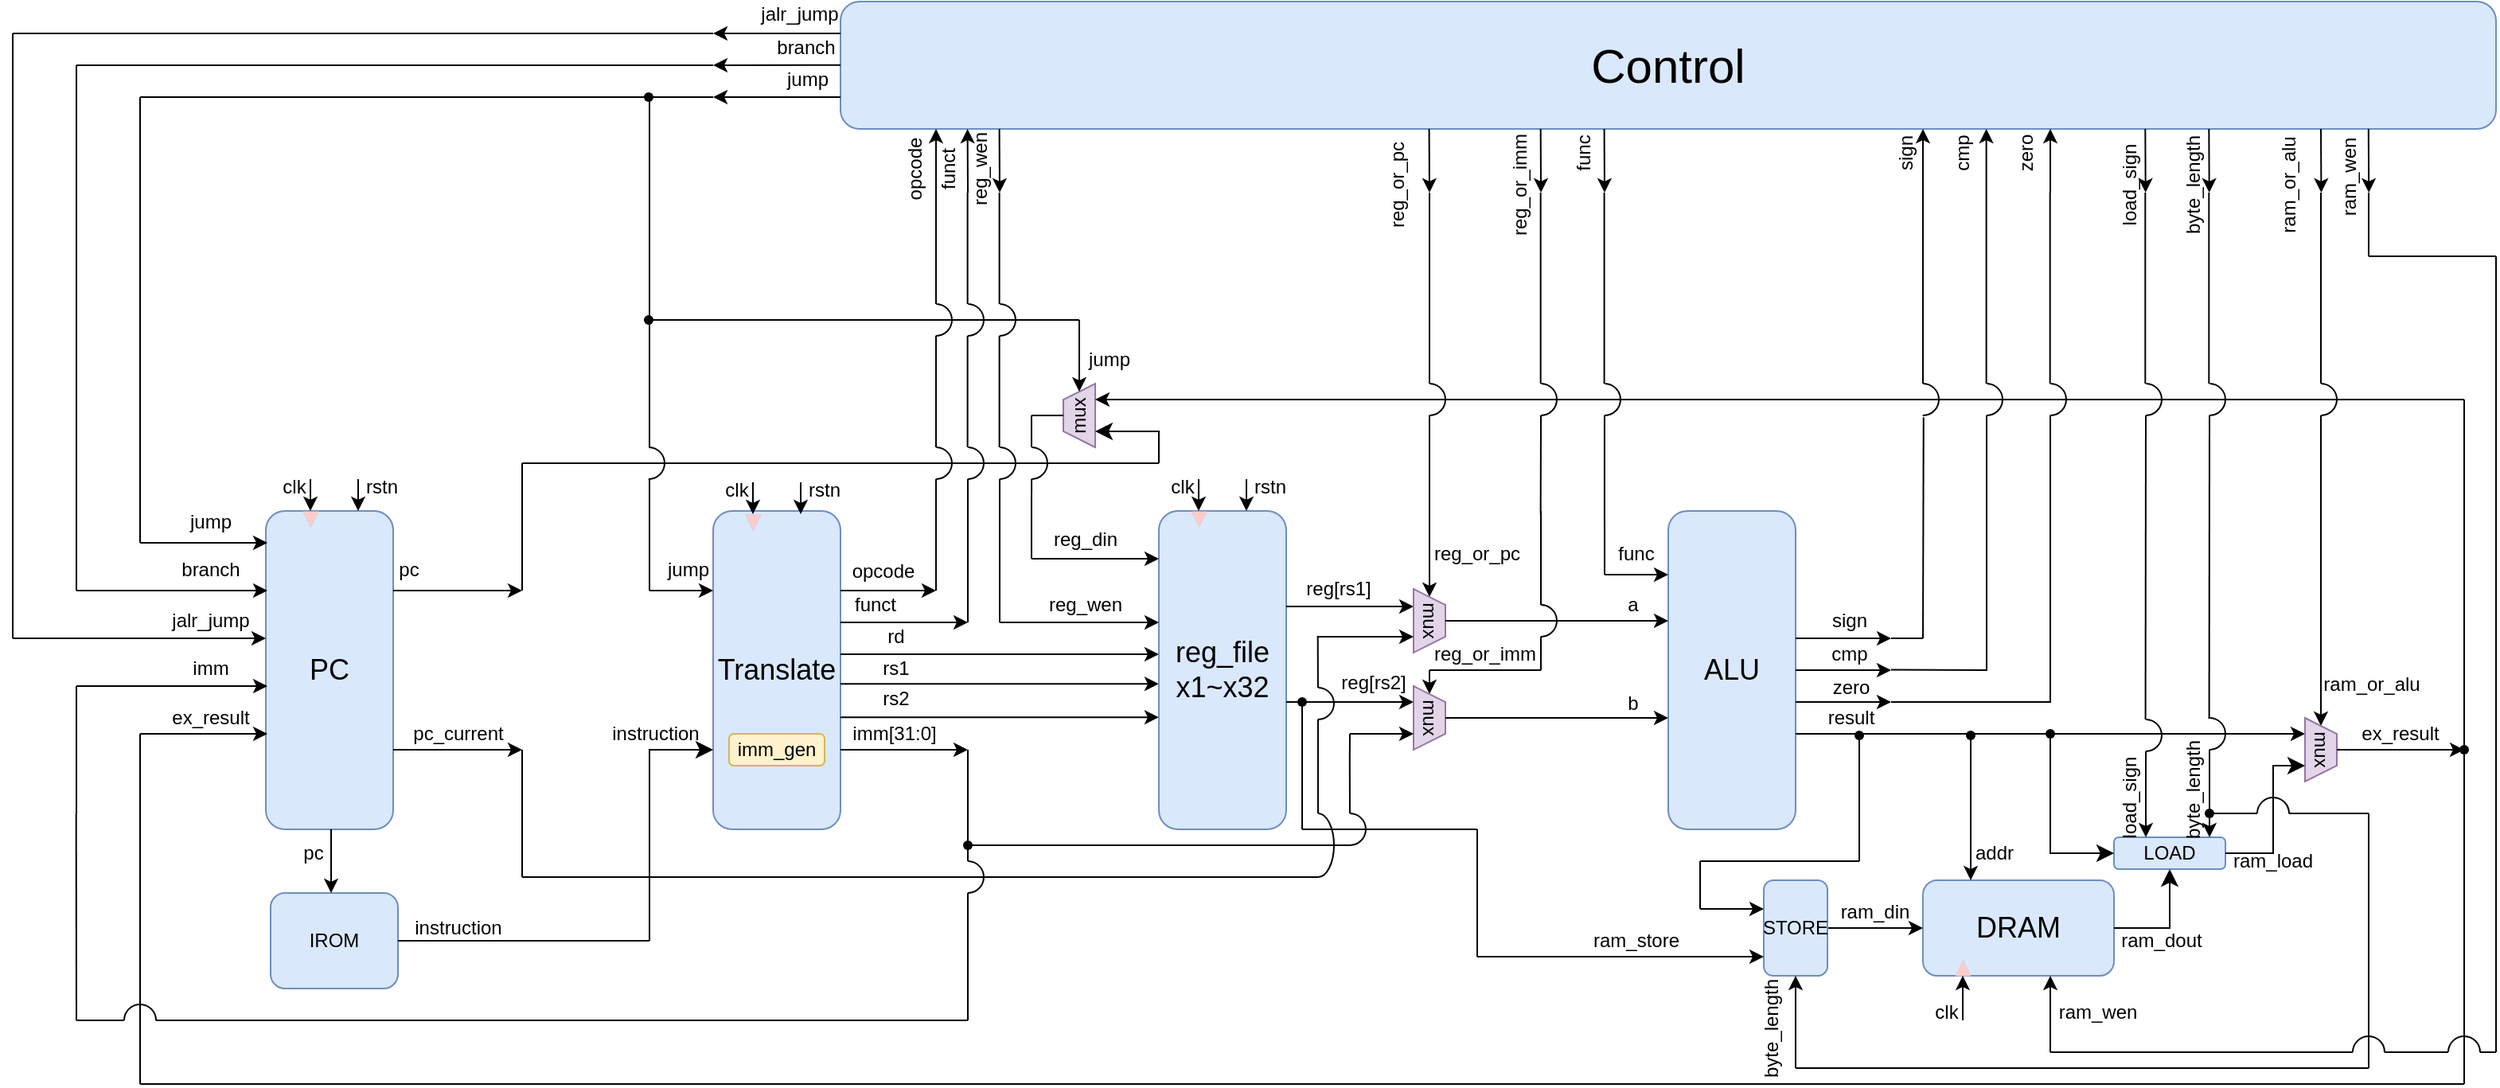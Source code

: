<mxfile version="27.0.4">
  <diagram name="第 1 页" id="odzhpiGNZsCS6kh2lJAy">
    <mxGraphModel dx="1413" dy="827" grid="1" gridSize="10" guides="1" tooltips="1" connect="1" arrows="1" fold="1" page="1" pageScale="1" pageWidth="827" pageHeight="1169" math="0" shadow="0">
      <root>
        <mxCell id="0" />
        <mxCell id="1" parent="0" />
        <mxCell id="NBaIwqH9u7KzB3NyAWgl-2" value="&lt;font style=&quot;font-size: 18px;&quot;&gt;PC&lt;/font&gt;" style="rounded=1;whiteSpace=wrap;html=1;fillColor=#dae8fc;strokeColor=#6c8ebf;" parent="1" vertex="1">
          <mxGeometry x="239" y="720" width="80" height="200" as="geometry" />
        </mxCell>
        <mxCell id="NBaIwqH9u7KzB3NyAWgl-5" value="" style="endArrow=classic;html=1;rounded=0;entryX=0;entryY=0.5;entryDx=0;entryDy=0;" parent="1" edge="1">
          <mxGeometry width="50" height="50" relative="1" as="geometry">
            <mxPoint x="160" y="860" as="sourcePoint" />
            <mxPoint x="240" y="860" as="targetPoint" />
          </mxGeometry>
        </mxCell>
        <mxCell id="NBaIwqH9u7KzB3NyAWgl-6" value="ex_result" style="text;html=1;align=center;verticalAlign=middle;whiteSpace=wrap;rounded=0;" parent="1" vertex="1">
          <mxGeometry x="179" y="845" width="51" height="10" as="geometry" />
        </mxCell>
        <mxCell id="NBaIwqH9u7KzB3NyAWgl-7" value="" style="endArrow=classic;html=1;rounded=0;entryX=0;entryY=0.5;entryDx=0;entryDy=0;" parent="1" edge="1">
          <mxGeometry width="50" height="50" relative="1" as="geometry">
            <mxPoint x="120" y="830" as="sourcePoint" />
            <mxPoint x="240" y="830" as="targetPoint" />
          </mxGeometry>
        </mxCell>
        <mxCell id="NBaIwqH9u7KzB3NyAWgl-8" value="imm" style="text;html=1;align=center;verticalAlign=middle;whiteSpace=wrap;rounded=0;" parent="1" vertex="1">
          <mxGeometry x="179" y="814" width="51" height="10" as="geometry" />
        </mxCell>
        <mxCell id="NBaIwqH9u7KzB3NyAWgl-9" value="" style="endArrow=classic;html=1;rounded=0;entryX=0;entryY=0.5;entryDx=0;entryDy=0;" parent="1" edge="1">
          <mxGeometry width="50" height="50" relative="1" as="geometry">
            <mxPoint x="80" y="800" as="sourcePoint" />
            <mxPoint x="239" y="800" as="targetPoint" />
          </mxGeometry>
        </mxCell>
        <mxCell id="NBaIwqH9u7KzB3NyAWgl-10" value="jalr_jump" style="text;html=1;align=center;verticalAlign=middle;whiteSpace=wrap;rounded=0;" parent="1" vertex="1">
          <mxGeometry x="179" y="784" width="51" height="10" as="geometry" />
        </mxCell>
        <mxCell id="NBaIwqH9u7KzB3NyAWgl-12" value="" style="endArrow=classic;html=1;rounded=0;entryX=0;entryY=0.5;entryDx=0;entryDy=0;" parent="1" edge="1">
          <mxGeometry width="50" height="50" relative="1" as="geometry">
            <mxPoint x="120" y="770" as="sourcePoint" />
            <mxPoint x="240" y="770" as="targetPoint" />
          </mxGeometry>
        </mxCell>
        <mxCell id="NBaIwqH9u7KzB3NyAWgl-13" value="branch" style="text;html=1;align=center;verticalAlign=middle;whiteSpace=wrap;rounded=0;" parent="1" vertex="1">
          <mxGeometry x="179" y="752" width="51" height="10" as="geometry" />
        </mxCell>
        <mxCell id="NBaIwqH9u7KzB3NyAWgl-14" value="" style="endArrow=classic;html=1;rounded=0;entryX=0;entryY=0.5;entryDx=0;entryDy=0;" parent="1" edge="1">
          <mxGeometry width="50" height="50" relative="1" as="geometry">
            <mxPoint x="160" y="740" as="sourcePoint" />
            <mxPoint x="240" y="740" as="targetPoint" />
          </mxGeometry>
        </mxCell>
        <mxCell id="NBaIwqH9u7KzB3NyAWgl-15" value="jump" style="text;html=1;align=center;verticalAlign=middle;whiteSpace=wrap;rounded=0;" parent="1" vertex="1">
          <mxGeometry x="179" y="722" width="51" height="10" as="geometry" />
        </mxCell>
        <mxCell id="NBaIwqH9u7KzB3NyAWgl-16" value="" style="triangle;whiteSpace=wrap;html=1;rotation=90;fillColor=#f8cecc;strokeColor=#b85450;strokeWidth=0;" parent="1" vertex="1">
          <mxGeometry x="262" y="720" width="10" height="10" as="geometry" />
        </mxCell>
        <mxCell id="NBaIwqH9u7KzB3NyAWgl-17" value="" style="endArrow=classic;html=1;rounded=0;entryX=0;entryY=0.5;entryDx=0;entryDy=0;" parent="1" target="NBaIwqH9u7KzB3NyAWgl-16" edge="1">
          <mxGeometry width="50" height="50" relative="1" as="geometry">
            <mxPoint x="267" y="700" as="sourcePoint" />
            <mxPoint x="272" y="670" as="targetPoint" />
          </mxGeometry>
        </mxCell>
        <mxCell id="NBaIwqH9u7KzB3NyAWgl-18" value="clk" style="text;html=1;align=center;verticalAlign=middle;whiteSpace=wrap;rounded=0;" parent="1" vertex="1">
          <mxGeometry x="242" y="700" width="30" height="10" as="geometry" />
        </mxCell>
        <mxCell id="NBaIwqH9u7KzB3NyAWgl-19" value="" style="endArrow=classic;html=1;rounded=0;entryX=0;entryY=0.5;entryDx=0;entryDy=0;" parent="1" edge="1">
          <mxGeometry width="50" height="50" relative="1" as="geometry">
            <mxPoint x="297" y="700" as="sourcePoint" />
            <mxPoint x="297" y="720" as="targetPoint" />
          </mxGeometry>
        </mxCell>
        <mxCell id="NBaIwqH9u7KzB3NyAWgl-20" value="rstn" style="text;html=1;align=center;verticalAlign=middle;whiteSpace=wrap;rounded=0;" parent="1" vertex="1">
          <mxGeometry x="297" y="700" width="30" height="10" as="geometry" />
        </mxCell>
        <mxCell id="NBaIwqH9u7KzB3NyAWgl-21" value="IROM" style="rounded=1;whiteSpace=wrap;html=1;fillColor=#dae8fc;strokeColor=#6c8ebf;" parent="1" vertex="1">
          <mxGeometry x="242" y="960" width="80" height="60" as="geometry" />
        </mxCell>
        <mxCell id="NBaIwqH9u7KzB3NyAWgl-22" value="" style="endArrow=classic;html=1;rounded=0;exitX=0.25;exitY=1;exitDx=0;exitDy=0;fontStyle=1" parent="1" edge="1">
          <mxGeometry width="50" height="50" relative="1" as="geometry">
            <mxPoint x="280" y="920" as="sourcePoint" />
            <mxPoint x="280" y="960" as="targetPoint" />
          </mxGeometry>
        </mxCell>
        <mxCell id="NBaIwqH9u7KzB3NyAWgl-23" value="pc" style="text;html=1;align=center;verticalAlign=middle;whiteSpace=wrap;rounded=0;" parent="1" vertex="1">
          <mxGeometry x="254" y="930" width="30" height="10" as="geometry" />
        </mxCell>
        <mxCell id="NBaIwqH9u7KzB3NyAWgl-25" value="instruction" style="text;html=1;align=center;verticalAlign=middle;whiteSpace=wrap;rounded=0;" parent="1" vertex="1">
          <mxGeometry x="330" y="977" width="60" height="10" as="geometry" />
        </mxCell>
        <mxCell id="NBaIwqH9u7KzB3NyAWgl-26" value="" style="endArrow=classic;html=1;rounded=0;exitX=1;exitY=0.25;exitDx=0;exitDy=0;fontStyle=1" parent="1" source="NBaIwqH9u7KzB3NyAWgl-2" edge="1">
          <mxGeometry width="50" height="50" relative="1" as="geometry">
            <mxPoint x="370" y="799" as="sourcePoint" />
            <mxPoint x="400" y="770" as="targetPoint" />
          </mxGeometry>
        </mxCell>
        <mxCell id="NBaIwqH9u7KzB3NyAWgl-27" value="" style="endArrow=classic;html=1;rounded=0;exitX=1;exitY=0.75;exitDx=0;exitDy=0;fontStyle=1" parent="1" source="NBaIwqH9u7KzB3NyAWgl-2" edge="1">
          <mxGeometry width="50" height="50" relative="1" as="geometry">
            <mxPoint x="344.5" y="860" as="sourcePoint" />
            <mxPoint x="400" y="870" as="targetPoint" />
          </mxGeometry>
        </mxCell>
        <mxCell id="NBaIwqH9u7KzB3NyAWgl-28" value="pc_current" style="text;html=1;align=center;verticalAlign=middle;whiteSpace=wrap;rounded=0;" parent="1" vertex="1">
          <mxGeometry x="325" y="855" width="70" height="10" as="geometry" />
        </mxCell>
        <mxCell id="NBaIwqH9u7KzB3NyAWgl-29" value="pc" style="text;html=1;align=center;verticalAlign=middle;whiteSpace=wrap;rounded=0;" parent="1" vertex="1">
          <mxGeometry x="319" y="752" width="19.5" height="10" as="geometry" />
        </mxCell>
        <mxCell id="NBaIwqH9u7KzB3NyAWgl-30" value="&lt;font style=&quot;font-size: 18px;&quot;&gt;Translate&lt;/font&gt;" style="rounded=1;whiteSpace=wrap;html=1;fillColor=#dae8fc;strokeColor=#6c8ebf;" parent="1" vertex="1">
          <mxGeometry x="520" y="720" width="80" height="200" as="geometry" />
        </mxCell>
        <mxCell id="NBaIwqH9u7KzB3NyAWgl-31" value="" style="endArrow=none;html=1;rounded=0;exitX=1;exitY=0.5;exitDx=0;exitDy=0;" parent="1" source="NBaIwqH9u7KzB3NyAWgl-21" edge="1">
          <mxGeometry width="50" height="50" relative="1" as="geometry">
            <mxPoint x="410" y="1007" as="sourcePoint" />
            <mxPoint x="480" y="990" as="targetPoint" />
          </mxGeometry>
        </mxCell>
        <mxCell id="NBaIwqH9u7KzB3NyAWgl-32" value="" style="edgeStyle=segmentEdgeStyle;endArrow=classic;html=1;curved=0;rounded=0;endSize=8;startSize=8;entryX=0;entryY=0.75;entryDx=0;entryDy=0;" parent="1" target="NBaIwqH9u7KzB3NyAWgl-30" edge="1">
          <mxGeometry width="50" height="50" relative="1" as="geometry">
            <mxPoint x="480" y="990" as="sourcePoint" />
            <mxPoint x="475" y="865" as="targetPoint" />
            <Array as="points">
              <mxPoint x="480" y="870" />
            </Array>
          </mxGeometry>
        </mxCell>
        <mxCell id="NBaIwqH9u7KzB3NyAWgl-33" value="" style="triangle;whiteSpace=wrap;html=1;rotation=90;fillColor=#f8cecc;strokeColor=#b85450;strokeWidth=0;" parent="1" vertex="1">
          <mxGeometry x="540" y="722" width="10" height="10" as="geometry" />
        </mxCell>
        <mxCell id="NBaIwqH9u7KzB3NyAWgl-34" value="" style="endArrow=classic;html=1;rounded=0;entryX=0;entryY=0.5;entryDx=0;entryDy=0;" parent="1" target="NBaIwqH9u7KzB3NyAWgl-33" edge="1">
          <mxGeometry width="50" height="50" relative="1" as="geometry">
            <mxPoint x="545" y="702" as="sourcePoint" />
            <mxPoint x="550" y="672" as="targetPoint" />
          </mxGeometry>
        </mxCell>
        <mxCell id="NBaIwqH9u7KzB3NyAWgl-35" value="clk" style="text;html=1;align=center;verticalAlign=middle;whiteSpace=wrap;rounded=0;" parent="1" vertex="1">
          <mxGeometry x="520" y="702" width="30" height="10" as="geometry" />
        </mxCell>
        <mxCell id="NBaIwqH9u7KzB3NyAWgl-36" value="" style="endArrow=classic;html=1;rounded=0;entryX=0;entryY=0.5;entryDx=0;entryDy=0;" parent="1" edge="1">
          <mxGeometry width="50" height="50" relative="1" as="geometry">
            <mxPoint x="575" y="702" as="sourcePoint" />
            <mxPoint x="575" y="722" as="targetPoint" />
          </mxGeometry>
        </mxCell>
        <mxCell id="NBaIwqH9u7KzB3NyAWgl-37" value="rstn" style="text;html=1;align=center;verticalAlign=middle;whiteSpace=wrap;rounded=0;" parent="1" vertex="1">
          <mxGeometry x="575" y="702" width="30" height="10" as="geometry" />
        </mxCell>
        <mxCell id="NBaIwqH9u7KzB3NyAWgl-38" value="" style="endArrow=classic;html=1;rounded=0;entryX=0;entryY=0.25;entryDx=0;entryDy=0;" parent="1" target="NBaIwqH9u7KzB3NyAWgl-30" edge="1">
          <mxGeometry width="50" height="50" relative="1" as="geometry">
            <mxPoint x="480" y="770" as="sourcePoint" />
            <mxPoint x="510" y="770" as="targetPoint" />
          </mxGeometry>
        </mxCell>
        <mxCell id="NBaIwqH9u7KzB3NyAWgl-39" value="jump" style="text;html=1;align=center;verticalAlign=middle;whiteSpace=wrap;rounded=0;" parent="1" vertex="1">
          <mxGeometry x="479" y="752" width="51" height="10" as="geometry" />
        </mxCell>
        <mxCell id="NBaIwqH9u7KzB3NyAWgl-49" value="" style="endArrow=classic;html=1;rounded=0;" parent="1" edge="1">
          <mxGeometry width="50" height="50" relative="1" as="geometry">
            <mxPoint x="600" y="770" as="sourcePoint" />
            <mxPoint x="660" y="770" as="targetPoint" />
          </mxGeometry>
        </mxCell>
        <mxCell id="NBaIwqH9u7KzB3NyAWgl-50" value="" style="endArrow=classic;html=1;rounded=0;" parent="1" edge="1">
          <mxGeometry width="50" height="50" relative="1" as="geometry">
            <mxPoint x="600" y="790" as="sourcePoint" />
            <mxPoint x="680" y="790" as="targetPoint" />
          </mxGeometry>
        </mxCell>
        <mxCell id="NBaIwqH9u7KzB3NyAWgl-51" value="" style="endArrow=classic;html=1;rounded=0;" parent="1" edge="1">
          <mxGeometry width="50" height="50" relative="1" as="geometry">
            <mxPoint x="600" y="810" as="sourcePoint" />
            <mxPoint x="800" y="810" as="targetPoint" />
          </mxGeometry>
        </mxCell>
        <mxCell id="NBaIwqH9u7KzB3NyAWgl-52" value="" style="endArrow=classic;html=1;rounded=0;entryX=0;entryY=0.25;entryDx=0;entryDy=0;" parent="1" edge="1">
          <mxGeometry width="50" height="50" relative="1" as="geometry">
            <mxPoint x="600" y="828.6" as="sourcePoint" />
            <mxPoint x="800" y="828.6" as="targetPoint" />
          </mxGeometry>
        </mxCell>
        <mxCell id="NBaIwqH9u7KzB3NyAWgl-53" value="" style="endArrow=classic;html=1;rounded=0;entryX=0;entryY=0.25;entryDx=0;entryDy=0;" parent="1" edge="1">
          <mxGeometry width="50" height="50" relative="1" as="geometry">
            <mxPoint x="600" y="849.6" as="sourcePoint" />
            <mxPoint x="800" y="849.6" as="targetPoint" />
          </mxGeometry>
        </mxCell>
        <mxCell id="NBaIwqH9u7KzB3NyAWgl-54" value="" style="endArrow=classic;html=1;rounded=0;" parent="1" edge="1">
          <mxGeometry width="50" height="50" relative="1" as="geometry">
            <mxPoint x="600" y="870" as="sourcePoint" />
            <mxPoint x="680" y="870" as="targetPoint" />
          </mxGeometry>
        </mxCell>
        <mxCell id="NBaIwqH9u7KzB3NyAWgl-55" value="opcode" style="text;html=1;align=center;verticalAlign=middle;whiteSpace=wrap;rounded=0;" parent="1" vertex="1">
          <mxGeometry x="604" y="753" width="46" height="10" as="geometry" />
        </mxCell>
        <mxCell id="NBaIwqH9u7KzB3NyAWgl-56" value="funct" style="text;html=1;align=center;verticalAlign=middle;whiteSpace=wrap;rounded=0;" parent="1" vertex="1">
          <mxGeometry x="604" y="774" width="36" height="10" as="geometry" />
        </mxCell>
        <mxCell id="NBaIwqH9u7KzB3NyAWgl-57" value="rd" style="text;html=1;align=center;verticalAlign=middle;whiteSpace=wrap;rounded=0;" parent="1" vertex="1">
          <mxGeometry x="605" y="794" width="60" height="10" as="geometry" />
        </mxCell>
        <mxCell id="NBaIwqH9u7KzB3NyAWgl-58" value="rs1" style="text;html=1;align=center;verticalAlign=middle;whiteSpace=wrap;rounded=0;" parent="1" vertex="1">
          <mxGeometry x="605" y="814" width="60" height="10" as="geometry" />
        </mxCell>
        <mxCell id="NBaIwqH9u7KzB3NyAWgl-59" value="rs2" style="text;html=1;align=center;verticalAlign=middle;whiteSpace=wrap;rounded=0;" parent="1" vertex="1">
          <mxGeometry x="605" y="833" width="60" height="10" as="geometry" />
        </mxCell>
        <mxCell id="NBaIwqH9u7KzB3NyAWgl-60" value="imm[31:0]" style="text;html=1;align=center;verticalAlign=middle;whiteSpace=wrap;rounded=0;" parent="1" vertex="1">
          <mxGeometry x="604" y="855" width="60" height="10" as="geometry" />
        </mxCell>
        <mxCell id="NBaIwqH9u7KzB3NyAWgl-61" value="&lt;div&gt;&lt;font style=&quot;font-size: 18px;&quot;&gt;reg_file&lt;/font&gt;&lt;/div&gt;&lt;font style=&quot;font-size: 18px;&quot;&gt;x1~x32&lt;/font&gt;" style="rounded=1;whiteSpace=wrap;html=1;fillColor=#dae8fc;strokeColor=#6c8ebf;" parent="1" vertex="1">
          <mxGeometry x="800" y="720" width="80" height="200" as="geometry" />
        </mxCell>
        <mxCell id="NBaIwqH9u7KzB3NyAWgl-62" value="" style="endArrow=classic;html=1;rounded=0;entryX=0;entryY=0.5;entryDx=0;entryDy=0;" parent="1" target="NBaIwqH9u7KzB3NyAWgl-74" edge="1">
          <mxGeometry width="50" height="50" relative="1" as="geometry">
            <mxPoint x="970" y="730" as="sourcePoint" />
            <mxPoint x="1004" y="753" as="targetPoint" />
          </mxGeometry>
        </mxCell>
        <mxCell id="NBaIwqH9u7KzB3NyAWgl-63" value="" style="endArrow=classic;html=1;rounded=0;entryX=0;entryY=0.25;entryDx=0;entryDy=0;" parent="1" edge="1">
          <mxGeometry width="50" height="50" relative="1" as="geometry">
            <mxPoint x="700" y="790" as="sourcePoint" />
            <mxPoint x="800" y="790" as="targetPoint" />
          </mxGeometry>
        </mxCell>
        <mxCell id="NBaIwqH9u7KzB3NyAWgl-64" value="reg_or_pc" style="text;html=1;align=center;verticalAlign=middle;whiteSpace=wrap;rounded=0;" parent="1" vertex="1">
          <mxGeometry x="970" y="742" width="60" height="10" as="geometry" />
        </mxCell>
        <mxCell id="NBaIwqH9u7KzB3NyAWgl-65" value="reg_wen" style="text;html=1;align=center;verticalAlign=middle;whiteSpace=wrap;rounded=0;" parent="1" vertex="1">
          <mxGeometry x="724" y="774" width="60" height="10" as="geometry" />
        </mxCell>
        <mxCell id="NBaIwqH9u7KzB3NyAWgl-66" value="" style="endArrow=classic;html=1;rounded=0;entryX=0;entryY=0.25;entryDx=0;entryDy=0;" parent="1" edge="1">
          <mxGeometry width="50" height="50" relative="1" as="geometry">
            <mxPoint x="720" y="750" as="sourcePoint" />
            <mxPoint x="800" y="750" as="targetPoint" />
          </mxGeometry>
        </mxCell>
        <mxCell id="NBaIwqH9u7KzB3NyAWgl-67" value="" style="endArrow=classic;html=1;rounded=0;entryX=0;entryY=0.5;entryDx=0;entryDy=0;" parent="1" target="NBaIwqH9u7KzB3NyAWgl-75" edge="1">
          <mxGeometry width="50" height="50" relative="1" as="geometry">
            <mxPoint x="970" y="820" as="sourcePoint" />
            <mxPoint x="1080" y="689.6" as="targetPoint" />
          </mxGeometry>
        </mxCell>
        <mxCell id="NBaIwqH9u7KzB3NyAWgl-68" value="reg_din" style="text;html=1;align=center;verticalAlign=middle;whiteSpace=wrap;rounded=0;" parent="1" vertex="1">
          <mxGeometry x="724" y="733" width="60" height="10" as="geometry" />
        </mxCell>
        <mxCell id="NBaIwqH9u7KzB3NyAWgl-69" value="reg_or_imm" style="text;html=1;align=center;verticalAlign=middle;whiteSpace=wrap;rounded=0;" parent="1" vertex="1">
          <mxGeometry x="975" y="805" width="60" height="10" as="geometry" />
        </mxCell>
        <mxCell id="NBaIwqH9u7KzB3NyAWgl-70" value="" style="endArrow=classic;html=1;rounded=0;entryX=0;entryY=0.25;entryDx=0;entryDy=0;" parent="1" edge="1">
          <mxGeometry width="50" height="50" relative="1" as="geometry">
            <mxPoint x="880" y="840" as="sourcePoint" />
            <mxPoint x="960" y="840" as="targetPoint" />
          </mxGeometry>
        </mxCell>
        <mxCell id="NBaIwqH9u7KzB3NyAWgl-72" value="" style="endArrow=classic;html=1;rounded=0;entryX=0;entryY=0.25;entryDx=0;entryDy=0;" parent="1" edge="1">
          <mxGeometry width="50" height="50" relative="1" as="geometry">
            <mxPoint x="880" y="780" as="sourcePoint" />
            <mxPoint x="960" y="780" as="targetPoint" />
          </mxGeometry>
        </mxCell>
        <mxCell id="NBaIwqH9u7KzB3NyAWgl-73" value="a" style="text;html=1;align=center;verticalAlign=middle;whiteSpace=wrap;rounded=0;" parent="1" vertex="1">
          <mxGeometry x="1090" y="774" width="16" height="10" as="geometry" />
        </mxCell>
        <mxCell id="NBaIwqH9u7KzB3NyAWgl-74" value="mux" style="shape=trapezoid;perimeter=trapezoidPerimeter;whiteSpace=wrap;html=1;fixedSize=1;size=10;rotation=90;fillColor=#e1d5e7;strokeColor=#9673a6;align=center;" parent="1" vertex="1">
          <mxGeometry x="950" y="779" width="40" height="20" as="geometry" />
        </mxCell>
        <mxCell id="NBaIwqH9u7KzB3NyAWgl-75" value="mux" style="shape=trapezoid;perimeter=trapezoidPerimeter;whiteSpace=wrap;html=1;fixedSize=1;size=10;rotation=90;fillColor=#e1d5e7;strokeColor=#9673a6;align=center;" parent="1" vertex="1">
          <mxGeometry x="950" y="840" width="40" height="20" as="geometry" />
        </mxCell>
        <mxCell id="NBaIwqH9u7KzB3NyAWgl-77" value="" style="endArrow=none;html=1;rounded=0;" parent="1" edge="1">
          <mxGeometry width="50" height="50" relative="1" as="geometry">
            <mxPoint x="400" y="870" as="sourcePoint" />
            <mxPoint x="400" y="950" as="targetPoint" />
          </mxGeometry>
        </mxCell>
        <mxCell id="NBaIwqH9u7KzB3NyAWgl-79" value="" style="endArrow=none;html=1;rounded=0;" parent="1" edge="1">
          <mxGeometry width="50" height="50" relative="1" as="geometry">
            <mxPoint x="400" y="950" as="sourcePoint" />
            <mxPoint x="900" y="950" as="targetPoint" />
          </mxGeometry>
        </mxCell>
        <mxCell id="NBaIwqH9u7KzB3NyAWgl-81" value="" style="endArrow=classic;html=1;rounded=0;entryX=0.75;entryY=1;entryDx=0;entryDy=0;" parent="1" target="NBaIwqH9u7KzB3NyAWgl-74" edge="1">
          <mxGeometry width="50" height="50" relative="1" as="geometry">
            <mxPoint x="900" y="799" as="sourcePoint" />
            <mxPoint x="1040" y="764" as="targetPoint" />
          </mxGeometry>
        </mxCell>
        <mxCell id="NBaIwqH9u7KzB3NyAWgl-82" value="" style="endArrow=none;html=1;rounded=0;" parent="1" edge="1">
          <mxGeometry width="50" height="50" relative="1" as="geometry">
            <mxPoint x="970" y="820" as="sourcePoint" />
            <mxPoint x="1040" y="820" as="targetPoint" />
          </mxGeometry>
        </mxCell>
        <mxCell id="NBaIwqH9u7KzB3NyAWgl-83" value="" style="endArrow=none;html=1;rounded=0;" parent="1" source="NBaIwqH9u7KzB3NyAWgl-116" edge="1">
          <mxGeometry width="50" height="50" relative="1" as="geometry">
            <mxPoint x="1035" y="764" as="sourcePoint" />
            <mxPoint x="1040" y="720" as="targetPoint" />
          </mxGeometry>
        </mxCell>
        <mxCell id="NBaIwqH9u7KzB3NyAWgl-84" value="" style="endArrow=none;html=1;rounded=0;" parent="1" edge="1" source="B6isz3c-7Hk3uSjzke4N-101">
          <mxGeometry width="50" height="50" relative="1" as="geometry">
            <mxPoint x="680" y="930" as="sourcePoint" />
            <mxPoint x="680" y="870" as="targetPoint" />
          </mxGeometry>
        </mxCell>
        <mxCell id="NBaIwqH9u7KzB3NyAWgl-85" value="" style="endArrow=none;html=1;rounded=0;" parent="1" edge="1">
          <mxGeometry width="50" height="50" relative="1" as="geometry">
            <mxPoint x="680" y="930" as="sourcePoint" />
            <mxPoint x="920" y="930" as="targetPoint" />
          </mxGeometry>
        </mxCell>
        <mxCell id="NBaIwqH9u7KzB3NyAWgl-87" value="" style="endArrow=classic;html=1;rounded=0;entryX=0.75;entryY=1;entryDx=0;entryDy=0;" parent="1" target="NBaIwqH9u7KzB3NyAWgl-75" edge="1">
          <mxGeometry width="50" height="50" relative="1" as="geometry">
            <mxPoint x="920" y="860" as="sourcePoint" />
            <mxPoint x="980" y="870" as="targetPoint" />
          </mxGeometry>
        </mxCell>
        <mxCell id="NBaIwqH9u7KzB3NyAWgl-93" value="" style="verticalLabelPosition=bottom;verticalAlign=top;html=1;shape=mxgraph.basic.arc;startAngle=0.003;endAngle=0.502;" parent="1" vertex="1">
          <mxGeometry x="910" y="910" width="20" height="20" as="geometry" />
        </mxCell>
        <mxCell id="NBaIwqH9u7KzB3NyAWgl-96" value="" style="endArrow=none;html=1;rounded=0;" parent="1" source="NBaIwqH9u7KzB3NyAWgl-93" edge="1">
          <mxGeometry width="50" height="50" relative="1" as="geometry">
            <mxPoint x="919.9" y="885" as="sourcePoint" />
            <mxPoint x="919.9" y="875" as="targetPoint" />
            <Array as="points">
              <mxPoint x="919.9" y="875" />
              <mxPoint x="920" y="860" />
            </Array>
          </mxGeometry>
        </mxCell>
        <mxCell id="NBaIwqH9u7KzB3NyAWgl-97" value="" style="verticalLabelPosition=bottom;verticalAlign=top;html=1;shape=mxgraph.basic.arc;startAngle=0.003;endAngle=0.502;" parent="1" vertex="1">
          <mxGeometry x="890" y="910" width="20" height="40" as="geometry" />
        </mxCell>
        <mxCell id="NBaIwqH9u7KzB3NyAWgl-98" value="" style="endArrow=none;html=1;rounded=0;" parent="1" target="NBaIwqH9u7KzB3NyAWgl-97" edge="1">
          <mxGeometry width="50" height="50" relative="1" as="geometry">
            <mxPoint x="900" y="950" as="sourcePoint" />
            <mxPoint x="940" y="890" as="targetPoint" />
          </mxGeometry>
        </mxCell>
        <mxCell id="NBaIwqH9u7KzB3NyAWgl-109" value="&lt;font style=&quot;font-size: 18px;&quot;&gt;ALU&lt;/font&gt;" style="rounded=1;whiteSpace=wrap;html=1;fillColor=#dae8fc;strokeColor=#6c8ebf;" parent="1" vertex="1">
          <mxGeometry x="1120" y="720" width="80" height="200" as="geometry" />
        </mxCell>
        <mxCell id="NBaIwqH9u7KzB3NyAWgl-110" value="" style="endArrow=classic;html=1;rounded=0;exitX=0.5;exitY=0;exitDx=0;exitDy=0;" parent="1" source="NBaIwqH9u7KzB3NyAWgl-74" edge="1">
          <mxGeometry width="50" height="50" relative="1" as="geometry">
            <mxPoint x="1030" y="830" as="sourcePoint" />
            <mxPoint x="1120" y="789" as="targetPoint" />
          </mxGeometry>
        </mxCell>
        <mxCell id="NBaIwqH9u7KzB3NyAWgl-112" value="reg[rs1]" style="text;html=1;align=center;verticalAlign=middle;whiteSpace=wrap;rounded=0;" parent="1" vertex="1">
          <mxGeometry x="883" y="764" width="60" height="10" as="geometry" />
        </mxCell>
        <mxCell id="NBaIwqH9u7KzB3NyAWgl-113" value="" style="endArrow=classic;html=1;rounded=0;exitX=0.5;exitY=0;exitDx=0;exitDy=0;" parent="1" edge="1">
          <mxGeometry width="50" height="50" relative="1" as="geometry">
            <mxPoint x="980" y="850" as="sourcePoint" />
            <mxPoint x="1120" y="850" as="targetPoint" />
          </mxGeometry>
        </mxCell>
        <mxCell id="NBaIwqH9u7KzB3NyAWgl-114" value="reg[rs2]" style="text;html=1;align=center;verticalAlign=middle;whiteSpace=wrap;rounded=0;" parent="1" vertex="1">
          <mxGeometry x="905" y="823" width="60" height="10" as="geometry" />
        </mxCell>
        <mxCell id="NBaIwqH9u7KzB3NyAWgl-115" value="b" style="text;html=1;align=center;verticalAlign=middle;whiteSpace=wrap;rounded=0;" parent="1" vertex="1">
          <mxGeometry x="1090" y="836" width="16" height="10" as="geometry" />
        </mxCell>
        <mxCell id="NBaIwqH9u7KzB3NyAWgl-116" value="" style="verticalLabelPosition=bottom;verticalAlign=top;html=1;shape=mxgraph.basic.arc;startAngle=0.003;endAngle=0.502;" parent="1" vertex="1">
          <mxGeometry x="1030" y="779" width="20" height="20" as="geometry" />
        </mxCell>
        <mxCell id="NBaIwqH9u7KzB3NyAWgl-118" value="" style="endArrow=none;html=1;rounded=0;" parent="1" target="NBaIwqH9u7KzB3NyAWgl-116" edge="1">
          <mxGeometry width="50" height="50" relative="1" as="geometry">
            <mxPoint x="1040" y="820" as="sourcePoint" />
            <mxPoint x="1060" y="769.5" as="targetPoint" />
          </mxGeometry>
        </mxCell>
        <mxCell id="NBaIwqH9u7KzB3NyAWgl-119" value="" style="endArrow=classic;html=1;rounded=0;entryX=0;entryY=0.25;entryDx=0;entryDy=0;" parent="1" edge="1">
          <mxGeometry width="50" height="50" relative="1" as="geometry">
            <mxPoint x="1080" y="760" as="sourcePoint" />
            <mxPoint x="1120" y="760" as="targetPoint" />
          </mxGeometry>
        </mxCell>
        <mxCell id="NBaIwqH9u7KzB3NyAWgl-120" value="func" style="text;html=1;align=center;verticalAlign=middle;whiteSpace=wrap;rounded=0;" parent="1" vertex="1">
          <mxGeometry x="1090" y="742" width="20" height="10" as="geometry" />
        </mxCell>
        <mxCell id="NBaIwqH9u7KzB3NyAWgl-121" value="" style="triangle;whiteSpace=wrap;html=1;rotation=90;fillColor=#f8cecc;strokeColor=#b85450;strokeWidth=0;" parent="1" vertex="1">
          <mxGeometry x="820" y="720" width="10" height="10" as="geometry" />
        </mxCell>
        <mxCell id="NBaIwqH9u7KzB3NyAWgl-122" value="" style="endArrow=classic;html=1;rounded=0;entryX=0;entryY=0.5;entryDx=0;entryDy=0;" parent="1" target="NBaIwqH9u7KzB3NyAWgl-121" edge="1">
          <mxGeometry width="50" height="50" relative="1" as="geometry">
            <mxPoint x="825" y="700" as="sourcePoint" />
            <mxPoint x="830" y="670" as="targetPoint" />
          </mxGeometry>
        </mxCell>
        <mxCell id="NBaIwqH9u7KzB3NyAWgl-123" value="clk" style="text;html=1;align=center;verticalAlign=middle;whiteSpace=wrap;rounded=0;" parent="1" vertex="1">
          <mxGeometry x="800" y="700" width="30" height="10" as="geometry" />
        </mxCell>
        <mxCell id="NBaIwqH9u7KzB3NyAWgl-124" value="" style="endArrow=classic;html=1;rounded=0;entryX=0;entryY=0.5;entryDx=0;entryDy=0;" parent="1" edge="1">
          <mxGeometry width="50" height="50" relative="1" as="geometry">
            <mxPoint x="855" y="700" as="sourcePoint" />
            <mxPoint x="855" y="720" as="targetPoint" />
          </mxGeometry>
        </mxCell>
        <mxCell id="NBaIwqH9u7KzB3NyAWgl-125" value="rstn" style="text;html=1;align=center;verticalAlign=middle;whiteSpace=wrap;rounded=0;" parent="1" vertex="1">
          <mxGeometry x="855" y="700" width="30" height="10" as="geometry" />
        </mxCell>
        <mxCell id="NBaIwqH9u7KzB3NyAWgl-126" value="" style="endArrow=classic;html=1;rounded=0;" parent="1" edge="1">
          <mxGeometry width="50" height="50" relative="1" as="geometry">
            <mxPoint x="1200" y="800" as="sourcePoint" />
            <mxPoint x="1260" y="800" as="targetPoint" />
          </mxGeometry>
        </mxCell>
        <mxCell id="NBaIwqH9u7KzB3NyAWgl-127" value="" style="endArrow=classic;html=1;rounded=0;" parent="1" edge="1">
          <mxGeometry width="50" height="50" relative="1" as="geometry">
            <mxPoint x="1200" y="820" as="sourcePoint" />
            <mxPoint x="1260" y="820" as="targetPoint" />
          </mxGeometry>
        </mxCell>
        <mxCell id="NBaIwqH9u7KzB3NyAWgl-128" value="" style="endArrow=classic;html=1;rounded=0;" parent="1" edge="1">
          <mxGeometry width="50" height="50" relative="1" as="geometry">
            <mxPoint x="1200" y="840" as="sourcePoint" />
            <mxPoint x="1260" y="840" as="targetPoint" />
          </mxGeometry>
        </mxCell>
        <mxCell id="NBaIwqH9u7KzB3NyAWgl-129" value="" style="endArrow=classic;html=1;rounded=0;entryX=0.25;entryY=1;entryDx=0;entryDy=0;" parent="1" target="NBaIwqH9u7KzB3NyAWgl-137" edge="1">
          <mxGeometry width="50" height="50" relative="1" as="geometry">
            <mxPoint x="1200" y="860" as="sourcePoint" />
            <mxPoint x="1510" y="860" as="targetPoint" />
          </mxGeometry>
        </mxCell>
        <mxCell id="NBaIwqH9u7KzB3NyAWgl-130" value="sign" style="text;html=1;align=center;verticalAlign=middle;whiteSpace=wrap;rounded=0;" parent="1" vertex="1">
          <mxGeometry x="1204" y="784" width="60" height="10" as="geometry" />
        </mxCell>
        <mxCell id="NBaIwqH9u7KzB3NyAWgl-131" value="cmp" style="text;html=1;align=center;verticalAlign=middle;whiteSpace=wrap;rounded=0;" parent="1" vertex="1">
          <mxGeometry x="1204" y="805" width="60" height="10" as="geometry" />
        </mxCell>
        <mxCell id="NBaIwqH9u7KzB3NyAWgl-132" value="zero" style="text;html=1;align=center;verticalAlign=middle;whiteSpace=wrap;rounded=0;" parent="1" vertex="1">
          <mxGeometry x="1205" y="826" width="60" height="10" as="geometry" />
        </mxCell>
        <mxCell id="NBaIwqH9u7KzB3NyAWgl-133" value="result" style="text;html=1;align=center;verticalAlign=middle;whiteSpace=wrap;rounded=0;" parent="1" vertex="1">
          <mxGeometry x="1205" y="845" width="60" height="10" as="geometry" />
        </mxCell>
        <mxCell id="NBaIwqH9u7KzB3NyAWgl-134" value="&lt;font style=&quot;font-size: 18px;&quot;&gt;DRAM&lt;/font&gt;" style="rounded=1;whiteSpace=wrap;html=1;fillColor=#dae8fc;strokeColor=#6c8ebf;" parent="1" vertex="1">
          <mxGeometry x="1280" y="952" width="120" height="60" as="geometry" />
        </mxCell>
        <mxCell id="NBaIwqH9u7KzB3NyAWgl-135" value="" style="endArrow=classic;html=1;rounded=0;entryX=0;entryY=0.5;entryDx=0;entryDy=0;" parent="1" target="NBaIwqH9u7KzB3NyAWgl-137" edge="1">
          <mxGeometry width="50" height="50" relative="1" as="geometry">
            <mxPoint x="1530" y="799" as="sourcePoint" />
            <mxPoint x="1564" y="822" as="targetPoint" />
          </mxGeometry>
        </mxCell>
        <mxCell id="NBaIwqH9u7KzB3NyAWgl-136" value="ram_or_alu" style="text;html=1;align=center;verticalAlign=middle;whiteSpace=wrap;rounded=0;" parent="1" vertex="1">
          <mxGeometry x="1532" y="824" width="60" height="10" as="geometry" />
        </mxCell>
        <mxCell id="NBaIwqH9u7KzB3NyAWgl-137" value="mux" style="shape=trapezoid;perimeter=trapezoidPerimeter;whiteSpace=wrap;html=1;fixedSize=1;size=10;rotation=90;fillColor=#e1d5e7;strokeColor=#9673a6;align=center;" parent="1" vertex="1">
          <mxGeometry x="1510" y="860" width="40" height="20" as="geometry" />
        </mxCell>
        <mxCell id="NBaIwqH9u7KzB3NyAWgl-138" value="&lt;div&gt;LOAD&lt;/div&gt;" style="rounded=1;whiteSpace=wrap;html=1;fillColor=#dae8fc;strokeColor=#6c8ebf;" parent="1" vertex="1">
          <mxGeometry x="1400" y="925" width="70" height="20" as="geometry" />
        </mxCell>
        <mxCell id="NBaIwqH9u7KzB3NyAWgl-140" value="" style="endArrow=classic;html=1;rounded=0;entryX=0.25;entryY=0;entryDx=0;entryDy=0;" parent="1" target="NBaIwqH9u7KzB3NyAWgl-134" edge="1">
          <mxGeometry width="50" height="50" relative="1" as="geometry">
            <mxPoint x="1310" y="860" as="sourcePoint" />
            <mxPoint x="1330" y="870" as="targetPoint" />
          </mxGeometry>
        </mxCell>
        <mxCell id="NBaIwqH9u7KzB3NyAWgl-141" value="addr" style="text;html=1;align=center;verticalAlign=middle;whiteSpace=wrap;rounded=0;" parent="1" vertex="1">
          <mxGeometry x="1310" y="930" width="30" height="10" as="geometry" />
        </mxCell>
        <mxCell id="NBaIwqH9u7KzB3NyAWgl-143" value="ram_dout" style="text;html=1;align=center;verticalAlign=middle;whiteSpace=wrap;rounded=0;" parent="1" vertex="1">
          <mxGeometry x="1400" y="985" width="60" height="10" as="geometry" />
        </mxCell>
        <mxCell id="NBaIwqH9u7KzB3NyAWgl-146" value="" style="endArrow=classic;html=1;rounded=0;" parent="1" edge="1">
          <mxGeometry width="50" height="50" relative="1" as="geometry">
            <mxPoint x="1420" y="895" as="sourcePoint" />
            <mxPoint x="1420" y="925" as="targetPoint" />
          </mxGeometry>
        </mxCell>
        <mxCell id="NBaIwqH9u7KzB3NyAWgl-147" value="load_sign" style="text;html=1;align=center;verticalAlign=middle;whiteSpace=wrap;rounded=0;rotation=-90;" parent="1" vertex="1">
          <mxGeometry x="1380" y="895" width="60" height="10" as="geometry" />
        </mxCell>
        <mxCell id="NBaIwqH9u7KzB3NyAWgl-148" value="" style="edgeStyle=elbowEdgeStyle;elbow=horizontal;endArrow=classic;html=1;curved=0;rounded=0;endSize=8;startSize=8;exitX=1;exitY=0.5;exitDx=0;exitDy=0;entryX=0;entryY=0.75;entryDx=0;entryDy=0;" parent="1" source="NBaIwqH9u7KzB3NyAWgl-138" edge="1">
          <mxGeometry width="50" height="50" relative="1" as="geometry">
            <mxPoint x="1480" y="937" as="sourcePoint" />
            <mxPoint x="1520" y="880" as="targetPoint" />
            <Array as="points">
              <mxPoint x="1500" y="920" />
            </Array>
          </mxGeometry>
        </mxCell>
        <mxCell id="NBaIwqH9u7KzB3NyAWgl-149" value="ram_load" style="text;html=1;align=center;verticalAlign=middle;whiteSpace=wrap;rounded=0;" parent="1" vertex="1">
          <mxGeometry x="1470" y="935" width="60" height="10" as="geometry" />
        </mxCell>
        <mxCell id="NBaIwqH9u7KzB3NyAWgl-150" value="mux" style="shape=trapezoid;perimeter=trapezoidPerimeter;whiteSpace=wrap;html=1;fixedSize=1;size=10;rotation=-90;fillColor=#e1d5e7;strokeColor=#9673a6;align=center;" parent="1" vertex="1">
          <mxGeometry x="730" y="650" width="40" height="20" as="geometry" />
        </mxCell>
        <mxCell id="NBaIwqH9u7KzB3NyAWgl-151" value="" style="endArrow=classic;html=1;rounded=0;exitX=0.5;exitY=0;exitDx=0;exitDy=0;" parent="1" source="NBaIwqH9u7KzB3NyAWgl-137" edge="1">
          <mxGeometry width="50" height="50" relative="1" as="geometry">
            <mxPoint x="1630" y="806" as="sourcePoint" />
            <mxPoint x="1620" y="870" as="targetPoint" />
          </mxGeometry>
        </mxCell>
        <mxCell id="NBaIwqH9u7KzB3NyAWgl-152" value="ex_result" style="text;html=1;align=center;verticalAlign=middle;whiteSpace=wrap;rounded=0;" parent="1" vertex="1">
          <mxGeometry x="1550" y="855" width="60" height="10" as="geometry" />
        </mxCell>
        <mxCell id="NBaIwqH9u7KzB3NyAWgl-153" value="" style="verticalLabelPosition=bottom;verticalAlign=top;html=1;shape=mxgraph.basic.arc;startAngle=0.003;endAngle=0.502;" parent="1" vertex="1">
          <mxGeometry x="890" y="831" width="20" height="20" as="geometry" />
        </mxCell>
        <mxCell id="NBaIwqH9u7KzB3NyAWgl-155" value="" style="endArrow=none;html=1;rounded=0;" parent="1" source="NBaIwqH9u7KzB3NyAWgl-97" target="NBaIwqH9u7KzB3NyAWgl-153" edge="1">
          <mxGeometry width="50" height="50" relative="1" as="geometry">
            <mxPoint x="890" y="890" as="sourcePoint" />
            <mxPoint x="940" y="840" as="targetPoint" />
          </mxGeometry>
        </mxCell>
        <mxCell id="NBaIwqH9u7KzB3NyAWgl-156" value="" style="endArrow=none;html=1;rounded=0;" parent="1" source="NBaIwqH9u7KzB3NyAWgl-153" edge="1">
          <mxGeometry width="50" height="50" relative="1" as="geometry">
            <mxPoint x="900" y="820" as="sourcePoint" />
            <mxPoint x="899.85" y="798.5" as="targetPoint" />
          </mxGeometry>
        </mxCell>
        <mxCell id="NBaIwqH9u7KzB3NyAWgl-158" value="" style="edgeStyle=orthogonalEdgeStyle;rounded=0;orthogonalLoop=1;jettySize=auto;html=1;" parent="1" source="NBaIwqH9u7KzB3NyAWgl-157" target="NBaIwqH9u7KzB3NyAWgl-134" edge="1">
          <mxGeometry relative="1" as="geometry" />
        </mxCell>
        <mxCell id="NBaIwqH9u7KzB3NyAWgl-157" value="STORE" style="rounded=1;whiteSpace=wrap;html=1;fillColor=#dae8fc;strokeColor=#6c8ebf;" parent="1" vertex="1">
          <mxGeometry x="1180" y="952" width="40" height="60" as="geometry" />
        </mxCell>
        <mxCell id="NBaIwqH9u7KzB3NyAWgl-159" value="ram_din" style="text;html=1;align=center;verticalAlign=middle;whiteSpace=wrap;rounded=0;" parent="1" vertex="1">
          <mxGeometry x="1220" y="967" width="60" height="10" as="geometry" />
        </mxCell>
        <mxCell id="NBaIwqH9u7KzB3NyAWgl-160" value="" style="endArrow=none;html=1;rounded=0;" parent="1" edge="1" source="B6isz3c-7Hk3uSjzke4N-148">
          <mxGeometry width="50" height="50" relative="1" as="geometry">
            <mxPoint x="1240" y="940" as="sourcePoint" />
            <mxPoint x="1240" y="860" as="targetPoint" />
          </mxGeometry>
        </mxCell>
        <mxCell id="NBaIwqH9u7KzB3NyAWgl-161" value="" style="endArrow=none;html=1;rounded=0;" parent="1" edge="1">
          <mxGeometry width="50" height="50" relative="1" as="geometry">
            <mxPoint x="1140" y="940" as="sourcePoint" />
            <mxPoint x="1240" y="940" as="targetPoint" />
          </mxGeometry>
        </mxCell>
        <mxCell id="NBaIwqH9u7KzB3NyAWgl-162" value="" style="endArrow=none;html=1;rounded=0;" parent="1" edge="1">
          <mxGeometry width="50" height="50" relative="1" as="geometry">
            <mxPoint x="1140" y="970" as="sourcePoint" />
            <mxPoint x="1140" y="940" as="targetPoint" />
          </mxGeometry>
        </mxCell>
        <mxCell id="NBaIwqH9u7KzB3NyAWgl-163" value="" style="endArrow=classic;html=1;rounded=0;" parent="1" edge="1">
          <mxGeometry width="50" height="50" relative="1" as="geometry">
            <mxPoint x="1140" y="970" as="sourcePoint" />
            <mxPoint x="1180" y="970" as="targetPoint" />
          </mxGeometry>
        </mxCell>
        <mxCell id="NBaIwqH9u7KzB3NyAWgl-164" value="" style="endArrow=none;html=1;rounded=0;" parent="1" edge="1" source="B6isz3c-7Hk3uSjzke4N-98">
          <mxGeometry width="50" height="50" relative="1" as="geometry">
            <mxPoint x="890" y="920" as="sourcePoint" />
            <mxPoint x="890" y="840" as="targetPoint" />
          </mxGeometry>
        </mxCell>
        <mxCell id="NBaIwqH9u7KzB3NyAWgl-165" value="" style="endArrow=none;html=1;rounded=0;" parent="1" edge="1">
          <mxGeometry width="50" height="50" relative="1" as="geometry">
            <mxPoint x="890" y="920" as="sourcePoint" />
            <mxPoint x="1000" y="920" as="targetPoint" />
          </mxGeometry>
        </mxCell>
        <mxCell id="NBaIwqH9u7KzB3NyAWgl-166" value="" style="endArrow=none;html=1;rounded=0;" parent="1" edge="1">
          <mxGeometry width="50" height="50" relative="1" as="geometry">
            <mxPoint x="1000" y="1000" as="sourcePoint" />
            <mxPoint x="1000" y="920" as="targetPoint" />
          </mxGeometry>
        </mxCell>
        <mxCell id="NBaIwqH9u7KzB3NyAWgl-167" value="" style="endArrow=classic;html=1;rounded=0;" parent="1" edge="1">
          <mxGeometry width="50" height="50" relative="1" as="geometry">
            <mxPoint x="1000" y="1000" as="sourcePoint" />
            <mxPoint x="1180" y="1000" as="targetPoint" />
          </mxGeometry>
        </mxCell>
        <mxCell id="NBaIwqH9u7KzB3NyAWgl-168" value="ram_store" style="text;html=1;align=center;verticalAlign=middle;whiteSpace=wrap;rounded=0;" parent="1" vertex="1">
          <mxGeometry x="1070" y="985" width="60" height="10" as="geometry" />
        </mxCell>
        <mxCell id="B6isz3c-7Hk3uSjzke4N-1" value="" style="triangle;whiteSpace=wrap;html=1;rotation=-90;fillColor=#f8cecc;strokeColor=#b85450;strokeWidth=0;" vertex="1" parent="1">
          <mxGeometry x="1300" y="1002" width="10" height="10" as="geometry" />
        </mxCell>
        <mxCell id="B6isz3c-7Hk3uSjzke4N-2" value="" style="endArrow=classic;html=1;rounded=0;entryX=0;entryY=0.5;entryDx=0;entryDy=0;" edge="1" parent="1" target="B6isz3c-7Hk3uSjzke4N-1">
          <mxGeometry width="50" height="50" relative="1" as="geometry">
            <mxPoint x="1305" y="1040" as="sourcePoint" />
            <mxPoint x="1300" y="990" as="targetPoint" />
          </mxGeometry>
        </mxCell>
        <mxCell id="B6isz3c-7Hk3uSjzke4N-3" value="clk" style="text;html=1;align=center;verticalAlign=middle;whiteSpace=wrap;rounded=0;" vertex="1" parent="1">
          <mxGeometry x="1280" y="1030" width="30" height="10" as="geometry" />
        </mxCell>
        <mxCell id="B6isz3c-7Hk3uSjzke4N-4" value="" style="endArrow=classic;html=1;rounded=0;entryX=0;entryY=0.5;entryDx=0;entryDy=0;" edge="1" parent="1">
          <mxGeometry width="50" height="50" relative="1" as="geometry">
            <mxPoint x="1360" y="1060" as="sourcePoint" />
            <mxPoint x="1360" y="1012" as="targetPoint" />
          </mxGeometry>
        </mxCell>
        <mxCell id="B6isz3c-7Hk3uSjzke4N-5" value="ram_wen" style="text;html=1;align=center;verticalAlign=middle;whiteSpace=wrap;rounded=0;" vertex="1" parent="1">
          <mxGeometry x="1365" y="1030" width="50" height="10" as="geometry" />
        </mxCell>
        <mxCell id="B6isz3c-7Hk3uSjzke4N-6" value="" style="endArrow=none;html=1;rounded=0;" edge="1" parent="1">
          <mxGeometry width="50" height="50" relative="1" as="geometry">
            <mxPoint x="1620" y="870" as="sourcePoint" />
            <mxPoint x="1620" y="650" as="targetPoint" />
          </mxGeometry>
        </mxCell>
        <mxCell id="B6isz3c-7Hk3uSjzke4N-7" value="" style="endArrow=classic;html=1;rounded=0;entryX=0.75;entryY=1;entryDx=0;entryDy=0;" edge="1" parent="1" target="NBaIwqH9u7KzB3NyAWgl-150">
          <mxGeometry width="50" height="50" relative="1" as="geometry">
            <mxPoint x="1620" y="650" as="sourcePoint" />
            <mxPoint x="910" y="590" as="targetPoint" />
          </mxGeometry>
        </mxCell>
        <mxCell id="B6isz3c-7Hk3uSjzke4N-8" value="" style="endArrow=none;html=1;rounded=0;" edge="1" parent="1">
          <mxGeometry width="50" height="50" relative="1" as="geometry">
            <mxPoint x="400" y="690" as="sourcePoint" />
            <mxPoint x="800" y="690" as="targetPoint" />
          </mxGeometry>
        </mxCell>
        <mxCell id="B6isz3c-7Hk3uSjzke4N-9" value="" style="edgeStyle=elbowEdgeStyle;elbow=vertical;endArrow=classic;html=1;curved=0;rounded=0;endSize=8;startSize=8;entryX=0.25;entryY=1;entryDx=0;entryDy=0;" edge="1" parent="1">
          <mxGeometry width="50" height="50" relative="1" as="geometry">
            <mxPoint x="800" y="690" as="sourcePoint" />
            <mxPoint x="760" y="670" as="targetPoint" />
            <Array as="points">
              <mxPoint x="780" y="670" />
            </Array>
          </mxGeometry>
        </mxCell>
        <mxCell id="B6isz3c-7Hk3uSjzke4N-10" value="" style="verticalLabelPosition=bottom;verticalAlign=top;html=1;shape=mxgraph.basic.arc;startAngle=0.003;endAngle=0.502;" vertex="1" parent="1">
          <mxGeometry x="710" y="680" width="20" height="20" as="geometry" />
        </mxCell>
        <mxCell id="B6isz3c-7Hk3uSjzke4N-13" value="" style="endArrow=none;html=1;rounded=0;entryX=0.5;entryY=0;entryDx=0;entryDy=0;" edge="1" parent="1" target="NBaIwqH9u7KzB3NyAWgl-150">
          <mxGeometry width="50" height="50" relative="1" as="geometry">
            <mxPoint x="720" y="660" as="sourcePoint" />
            <mxPoint x="650" y="610" as="targetPoint" />
          </mxGeometry>
        </mxCell>
        <mxCell id="B6isz3c-7Hk3uSjzke4N-14" value="" style="endArrow=none;html=1;rounded=0;" edge="1" parent="1" source="B6isz3c-7Hk3uSjzke4N-10">
          <mxGeometry width="50" height="50" relative="1" as="geometry">
            <mxPoint x="650" y="659.9" as="sourcePoint" />
            <mxPoint x="720" y="660" as="targetPoint" />
          </mxGeometry>
        </mxCell>
        <mxCell id="B6isz3c-7Hk3uSjzke4N-15" value="" style="endArrow=classic;html=1;rounded=0;entryX=1;entryY=0.5;entryDx=0;entryDy=0;" edge="1" parent="1" target="NBaIwqH9u7KzB3NyAWgl-150">
          <mxGeometry width="50" height="50" relative="1" as="geometry">
            <mxPoint x="750" y="600" as="sourcePoint" />
            <mxPoint x="685" y="638" as="targetPoint" />
          </mxGeometry>
        </mxCell>
        <mxCell id="B6isz3c-7Hk3uSjzke4N-16" value="jump" style="text;html=1;align=center;verticalAlign=middle;whiteSpace=wrap;rounded=0;" vertex="1" parent="1">
          <mxGeometry x="754" y="620" width="30" height="10" as="geometry" />
        </mxCell>
        <mxCell id="B6isz3c-7Hk3uSjzke4N-19" value="" style="endArrow=none;html=1;rounded=0;entryX=0.501;entryY=0.997;entryDx=0;entryDy=0;entryPerimeter=0;" edge="1" parent="1" target="B6isz3c-7Hk3uSjzke4N-10">
          <mxGeometry width="50" height="50" relative="1" as="geometry">
            <mxPoint x="720" y="750" as="sourcePoint" />
            <mxPoint x="680" y="700" as="targetPoint" />
          </mxGeometry>
        </mxCell>
        <mxCell id="B6isz3c-7Hk3uSjzke4N-20" value="" style="endArrow=none;html=1;rounded=0;" edge="1" parent="1">
          <mxGeometry width="50" height="50" relative="1" as="geometry">
            <mxPoint x="720" y="750" as="sourcePoint" />
            <mxPoint x="720" y="750" as="targetPoint" />
          </mxGeometry>
        </mxCell>
        <mxCell id="B6isz3c-7Hk3uSjzke4N-21" value="&lt;font style=&quot;font-size: 30px;&quot;&gt;Control&lt;/font&gt;" style="rounded=1;whiteSpace=wrap;html=1;fillColor=#dae8fc;strokeColor=#6c8ebf;" vertex="1" parent="1">
          <mxGeometry x="600" y="400" width="1040" height="80" as="geometry" />
        </mxCell>
        <mxCell id="B6isz3c-7Hk3uSjzke4N-22" value="" style="endArrow=none;html=1;rounded=0;" edge="1" parent="1" target="B6isz3c-7Hk3uSjzke4N-23">
          <mxGeometry width="50" height="50" relative="1" as="geometry">
            <mxPoint x="660" y="770" as="sourcePoint" />
            <mxPoint x="660" y="720" as="targetPoint" />
          </mxGeometry>
        </mxCell>
        <mxCell id="B6isz3c-7Hk3uSjzke4N-23" value="" style="verticalLabelPosition=bottom;verticalAlign=top;html=1;shape=mxgraph.basic.arc;startAngle=0.003;endAngle=0.502;" vertex="1" parent="1">
          <mxGeometry x="650" y="680" width="20" height="20" as="geometry" />
        </mxCell>
        <mxCell id="B6isz3c-7Hk3uSjzke4N-24" value="" style="endArrow=classic;html=1;rounded=0;" edge="1" parent="1">
          <mxGeometry width="50" height="50" relative="1" as="geometry">
            <mxPoint x="660" y="520" as="sourcePoint" />
            <mxPoint x="660" y="480" as="targetPoint" />
          </mxGeometry>
        </mxCell>
        <mxCell id="B6isz3c-7Hk3uSjzke4N-25" value="" style="verticalLabelPosition=bottom;verticalAlign=top;html=1;shape=mxgraph.basic.arc;startAngle=0.003;endAngle=0.502;" vertex="1" parent="1">
          <mxGeometry x="670" y="680" width="20" height="20" as="geometry" />
        </mxCell>
        <mxCell id="B6isz3c-7Hk3uSjzke4N-26" value="" style="endArrow=none;html=1;rounded=0;" edge="1" parent="1" target="B6isz3c-7Hk3uSjzke4N-25">
          <mxGeometry width="50" height="50" relative="1" as="geometry">
            <mxPoint x="680" y="790" as="sourcePoint" />
            <mxPoint x="670" y="710" as="targetPoint" />
          </mxGeometry>
        </mxCell>
        <mxCell id="B6isz3c-7Hk3uSjzke4N-27" value="" style="endArrow=classic;html=1;rounded=0;" edge="1" parent="1">
          <mxGeometry width="50" height="50" relative="1" as="geometry">
            <mxPoint x="680" y="520" as="sourcePoint" />
            <mxPoint x="679.8" y="480" as="targetPoint" />
          </mxGeometry>
        </mxCell>
        <mxCell id="B6isz3c-7Hk3uSjzke4N-31" value="" style="endArrow=none;html=1;rounded=0;" edge="1" parent="1">
          <mxGeometry width="50" height="50" relative="1" as="geometry">
            <mxPoint x="160" y="460" as="sourcePoint" />
            <mxPoint x="480" y="460" as="targetPoint" />
          </mxGeometry>
        </mxCell>
        <mxCell id="B6isz3c-7Hk3uSjzke4N-36" value="" style="endArrow=none;html=1;rounded=0;" edge="1" parent="1">
          <mxGeometry width="50" height="50" relative="1" as="geometry">
            <mxPoint x="160" y="910" as="sourcePoint" />
            <mxPoint x="160" y="860" as="targetPoint" />
          </mxGeometry>
        </mxCell>
        <mxCell id="B6isz3c-7Hk3uSjzke4N-37" value="" style="endArrow=none;html=1;rounded=0;" edge="1" parent="1">
          <mxGeometry width="50" height="50" relative="1" as="geometry">
            <mxPoint x="160" y="1080" as="sourcePoint" />
            <mxPoint x="160.0" y="910" as="targetPoint" />
          </mxGeometry>
        </mxCell>
        <mxCell id="B6isz3c-7Hk3uSjzke4N-38" value="" style="endArrow=none;html=1;rounded=0;" edge="1" parent="1">
          <mxGeometry width="50" height="50" relative="1" as="geometry">
            <mxPoint x="160" y="1080" as="sourcePoint" />
            <mxPoint x="1620" y="1080" as="targetPoint" />
          </mxGeometry>
        </mxCell>
        <mxCell id="B6isz3c-7Hk3uSjzke4N-39" value="" style="endArrow=none;html=1;rounded=0;" edge="1" parent="1" source="B6isz3c-7Hk3uSjzke4N-96">
          <mxGeometry width="50" height="50" relative="1" as="geometry">
            <mxPoint x="1620" y="1080" as="sourcePoint" />
            <mxPoint x="1620" y="870" as="targetPoint" />
          </mxGeometry>
        </mxCell>
        <mxCell id="B6isz3c-7Hk3uSjzke4N-40" value="" style="verticalLabelPosition=bottom;verticalAlign=top;html=1;shape=mxgraph.basic.arc;startAngle=0.003;endAngle=0.502;" vertex="1" parent="1">
          <mxGeometry x="670" y="940" width="20" height="20" as="geometry" />
        </mxCell>
        <mxCell id="B6isz3c-7Hk3uSjzke4N-41" value="" style="endArrow=none;html=1;rounded=0;" edge="1" parent="1" source="B6isz3c-7Hk3uSjzke4N-40">
          <mxGeometry width="50" height="50" relative="1" as="geometry">
            <mxPoint x="690" y="940" as="sourcePoint" />
            <mxPoint x="680" y="930" as="targetPoint" />
          </mxGeometry>
        </mxCell>
        <mxCell id="B6isz3c-7Hk3uSjzke4N-42" value="" style="endArrow=none;html=1;rounded=0;" edge="1" parent="1">
          <mxGeometry width="50" height="50" relative="1" as="geometry">
            <mxPoint x="120" y="910" as="sourcePoint" />
            <mxPoint x="120" y="830" as="targetPoint" />
          </mxGeometry>
        </mxCell>
        <mxCell id="B6isz3c-7Hk3uSjzke4N-44" value="" style="endArrow=none;html=1;rounded=0;" edge="1" parent="1">
          <mxGeometry width="50" height="50" relative="1" as="geometry">
            <mxPoint x="120" y="1040" as="sourcePoint" />
            <mxPoint x="119.83" y="910" as="targetPoint" />
          </mxGeometry>
        </mxCell>
        <mxCell id="B6isz3c-7Hk3uSjzke4N-45" value="" style="verticalLabelPosition=bottom;verticalAlign=top;html=1;shape=mxgraph.basic.arc;startAngle=0.003;endAngle=0.502;rotation=-90;" vertex="1" parent="1">
          <mxGeometry x="150" y="1030" width="20" height="20" as="geometry" />
        </mxCell>
        <mxCell id="B6isz3c-7Hk3uSjzke4N-46" value="" style="endArrow=none;html=1;rounded=0;" edge="1" parent="1" target="B6isz3c-7Hk3uSjzke4N-45">
          <mxGeometry width="50" height="50" relative="1" as="geometry">
            <mxPoint x="120" y="1040" as="sourcePoint" />
            <mxPoint x="220" y="940" as="targetPoint" />
          </mxGeometry>
        </mxCell>
        <mxCell id="B6isz3c-7Hk3uSjzke4N-47" value="" style="endArrow=none;html=1;rounded=0;" edge="1" parent="1">
          <mxGeometry width="50" height="50" relative="1" as="geometry">
            <mxPoint x="170" y="1040" as="sourcePoint" />
            <mxPoint x="680" y="1040" as="targetPoint" />
          </mxGeometry>
        </mxCell>
        <mxCell id="B6isz3c-7Hk3uSjzke4N-48" value="" style="endArrow=none;html=1;rounded=0;" edge="1" parent="1" target="B6isz3c-7Hk3uSjzke4N-40">
          <mxGeometry width="50" height="50" relative="1" as="geometry">
            <mxPoint x="680" y="1040" as="sourcePoint" />
            <mxPoint x="690" y="970" as="targetPoint" />
          </mxGeometry>
        </mxCell>
        <mxCell id="B6isz3c-7Hk3uSjzke4N-50" value="" style="endArrow=none;html=1;rounded=0;" edge="1" parent="1" target="B6isz3c-7Hk3uSjzke4N-51">
          <mxGeometry width="50" height="50" relative="1" as="geometry">
            <mxPoint x="700" y="790" as="sourcePoint" />
            <mxPoint x="700" y="734" as="targetPoint" />
          </mxGeometry>
        </mxCell>
        <mxCell id="B6isz3c-7Hk3uSjzke4N-51" value="" style="verticalLabelPosition=bottom;verticalAlign=top;html=1;shape=mxgraph.basic.arc;startAngle=0.003;endAngle=0.502;" vertex="1" parent="1">
          <mxGeometry x="690" y="680" width="20" height="20" as="geometry" />
        </mxCell>
        <mxCell id="B6isz3c-7Hk3uSjzke4N-53" value="" style="endArrow=classic;html=1;rounded=0;" edge="1" parent="1">
          <mxGeometry width="50" height="50" relative="1" as="geometry">
            <mxPoint x="699.8" y="480" as="sourcePoint" />
            <mxPoint x="700" y="520" as="targetPoint" />
          </mxGeometry>
        </mxCell>
        <mxCell id="B6isz3c-7Hk3uSjzke4N-55" value="opcode" style="text;html=1;align=center;verticalAlign=middle;whiteSpace=wrap;rounded=0;rotation=-90;" vertex="1" parent="1">
          <mxGeometry x="624" y="500" width="46" height="10" as="geometry" />
        </mxCell>
        <mxCell id="B6isz3c-7Hk3uSjzke4N-56" value="funct" style="text;html=1;align=center;verticalAlign=middle;whiteSpace=wrap;rounded=0;rotation=-90;" vertex="1" parent="1">
          <mxGeometry x="650" y="500" width="36" height="10" as="geometry" />
        </mxCell>
        <mxCell id="B6isz3c-7Hk3uSjzke4N-57" value="reg_wen" style="text;html=1;align=center;verticalAlign=middle;whiteSpace=wrap;rounded=0;rotation=-90;" vertex="1" parent="1">
          <mxGeometry x="658" y="500" width="60" height="10" as="geometry" />
        </mxCell>
        <mxCell id="B6isz3c-7Hk3uSjzke4N-58" value="imm_gen" style="rounded=1;whiteSpace=wrap;html=1;fillColor=#fff2cc;strokeColor=#d6b656;" vertex="1" parent="1">
          <mxGeometry x="530" y="860" width="60" height="20" as="geometry" />
        </mxCell>
        <mxCell id="B6isz3c-7Hk3uSjzke4N-61" value="" style="edgeStyle=segmentEdgeStyle;endArrow=classic;html=1;curved=0;rounded=0;endSize=8;startSize=8;exitX=1;exitY=0.5;exitDx=0;exitDy=0;entryX=0.5;entryY=1;entryDx=0;entryDy=0;" edge="1" parent="1" source="NBaIwqH9u7KzB3NyAWgl-134" target="NBaIwqH9u7KzB3NyAWgl-138">
          <mxGeometry width="50" height="50" relative="1" as="geometry">
            <mxPoint x="1410" y="970" as="sourcePoint" />
            <mxPoint x="1430" y="930" as="targetPoint" />
          </mxGeometry>
        </mxCell>
        <mxCell id="B6isz3c-7Hk3uSjzke4N-62" value="" style="endArrow=classic;html=1;rounded=0;" edge="1" parent="1">
          <mxGeometry width="50" height="50" relative="1" as="geometry">
            <mxPoint x="1460" y="895" as="sourcePoint" />
            <mxPoint x="1460" y="925" as="targetPoint" />
          </mxGeometry>
        </mxCell>
        <mxCell id="B6isz3c-7Hk3uSjzke4N-63" value="byte_length" style="text;html=1;align=center;verticalAlign=middle;whiteSpace=wrap;rounded=0;rotation=-90;" vertex="1" parent="1">
          <mxGeometry x="1415" y="890" width="70" height="10" as="geometry" />
        </mxCell>
        <mxCell id="B6isz3c-7Hk3uSjzke4N-66" value="" style="edgeStyle=elbowEdgeStyle;elbow=horizontal;endArrow=classic;html=1;curved=0;rounded=0;endSize=8;startSize=8;entryX=0;entryY=0.5;entryDx=0;entryDy=0;" edge="1" parent="1" target="NBaIwqH9u7KzB3NyAWgl-138">
          <mxGeometry width="50" height="50" relative="1" as="geometry">
            <mxPoint x="1360" y="860" as="sourcePoint" />
            <mxPoint x="1380" y="890" as="targetPoint" />
            <Array as="points">
              <mxPoint x="1360" y="900" />
            </Array>
          </mxGeometry>
        </mxCell>
        <mxCell id="B6isz3c-7Hk3uSjzke4N-67" value="" style="endArrow=classic;html=1;rounded=0;entryX=0.5;entryY=1;entryDx=0;entryDy=0;" edge="1" parent="1" target="NBaIwqH9u7KzB3NyAWgl-157">
          <mxGeometry width="50" height="50" relative="1" as="geometry">
            <mxPoint x="1200" y="1070" as="sourcePoint" />
            <mxPoint x="1180" y="1075" as="targetPoint" />
          </mxGeometry>
        </mxCell>
        <mxCell id="B6isz3c-7Hk3uSjzke4N-68" value="byte_length" style="text;html=1;align=center;verticalAlign=middle;whiteSpace=wrap;rounded=0;rotation=-90;" vertex="1" parent="1">
          <mxGeometry x="1150" y="1040" width="70" height="10" as="geometry" />
        </mxCell>
        <mxCell id="B6isz3c-7Hk3uSjzke4N-70" value="" style="endArrow=none;html=1;rounded=0;" edge="1" parent="1">
          <mxGeometry width="50" height="50" relative="1" as="geometry">
            <mxPoint x="1260" y="800" as="sourcePoint" />
            <mxPoint x="1280" y="800" as="targetPoint" />
          </mxGeometry>
        </mxCell>
        <mxCell id="B6isz3c-7Hk3uSjzke4N-71" value="" style="endArrow=none;html=1;rounded=0;entryX=0.519;entryY=1.057;entryDx=0;entryDy=0;entryPerimeter=0;" edge="1" parent="1" target="B6isz3c-7Hk3uSjzke4N-72">
          <mxGeometry width="50" height="50" relative="1" as="geometry">
            <mxPoint x="1280" y="800" as="sourcePoint" />
            <mxPoint x="1280" y="680" as="targetPoint" />
          </mxGeometry>
        </mxCell>
        <mxCell id="B6isz3c-7Hk3uSjzke4N-72" value="" style="verticalLabelPosition=bottom;verticalAlign=top;html=1;shape=mxgraph.basic.arc;startAngle=0.003;endAngle=0.502;" vertex="1" parent="1">
          <mxGeometry x="1270" y="640" width="20" height="20" as="geometry" />
        </mxCell>
        <mxCell id="B6isz3c-7Hk3uSjzke4N-73" value="" style="endArrow=none;html=1;rounded=0;" edge="1" parent="1" source="B6isz3c-7Hk3uSjzke4N-72">
          <mxGeometry width="50" height="50" relative="1" as="geometry">
            <mxPoint x="1180" y="630" as="sourcePoint" />
            <mxPoint x="1280" y="520" as="targetPoint" />
          </mxGeometry>
        </mxCell>
        <mxCell id="B6isz3c-7Hk3uSjzke4N-74" value="" style="endArrow=classic;html=1;rounded=0;" edge="1" parent="1">
          <mxGeometry width="50" height="50" relative="1" as="geometry">
            <mxPoint x="1280" y="520" as="sourcePoint" />
            <mxPoint x="1280" y="480" as="targetPoint" />
          </mxGeometry>
        </mxCell>
        <mxCell id="B6isz3c-7Hk3uSjzke4N-75" value="sign" style="text;html=1;align=center;verticalAlign=middle;whiteSpace=wrap;rounded=0;rotation=-90;" vertex="1" parent="1">
          <mxGeometry x="1259" y="490" width="21" height="10" as="geometry" />
        </mxCell>
        <mxCell id="B6isz3c-7Hk3uSjzke4N-76" value="" style="endArrow=none;html=1;rounded=0;" edge="1" parent="1">
          <mxGeometry width="50" height="50" relative="1" as="geometry">
            <mxPoint x="1260" y="819.77" as="sourcePoint" />
            <mxPoint x="1320" y="820" as="targetPoint" />
          </mxGeometry>
        </mxCell>
        <mxCell id="B6isz3c-7Hk3uSjzke4N-77" value="" style="endArrow=none;html=1;rounded=0;entryX=0.5;entryY=1;entryDx=0;entryDy=0;entryPerimeter=0;" edge="1" parent="1" target="B6isz3c-7Hk3uSjzke4N-78">
          <mxGeometry width="50" height="50" relative="1" as="geometry">
            <mxPoint x="1320" y="820.5" as="sourcePoint" />
            <mxPoint x="1320" y="681.5" as="targetPoint" />
          </mxGeometry>
        </mxCell>
        <mxCell id="B6isz3c-7Hk3uSjzke4N-78" value="" style="verticalLabelPosition=bottom;verticalAlign=top;html=1;shape=mxgraph.basic.arc;startAngle=0.003;endAngle=0.502;" vertex="1" parent="1">
          <mxGeometry x="1310" y="640" width="20" height="20" as="geometry" />
        </mxCell>
        <mxCell id="B6isz3c-7Hk3uSjzke4N-79" value="" style="endArrow=none;html=1;rounded=0;" edge="1" parent="1">
          <mxGeometry width="50" height="50" relative="1" as="geometry">
            <mxPoint x="1319.81" y="640" as="sourcePoint" />
            <mxPoint x="1319.81" y="520" as="targetPoint" />
          </mxGeometry>
        </mxCell>
        <mxCell id="B6isz3c-7Hk3uSjzke4N-80" value="" style="endArrow=classic;html=1;rounded=0;" edge="1" parent="1">
          <mxGeometry width="50" height="50" relative="1" as="geometry">
            <mxPoint x="1319.81" y="520" as="sourcePoint" />
            <mxPoint x="1319.81" y="480" as="targetPoint" />
          </mxGeometry>
        </mxCell>
        <mxCell id="B6isz3c-7Hk3uSjzke4N-81" value="cmp" style="text;html=1;align=center;verticalAlign=middle;whiteSpace=wrap;rounded=0;rotation=-90;" vertex="1" parent="1">
          <mxGeometry x="1290" y="490" width="30" height="10" as="geometry" />
        </mxCell>
        <mxCell id="B6isz3c-7Hk3uSjzke4N-82" value="" style="endArrow=none;html=1;rounded=0;" edge="1" parent="1">
          <mxGeometry width="50" height="50" relative="1" as="geometry">
            <mxPoint x="1260" y="840" as="sourcePoint" />
            <mxPoint x="1360" y="840" as="targetPoint" />
          </mxGeometry>
        </mxCell>
        <mxCell id="B6isz3c-7Hk3uSjzke4N-83" value="" style="endArrow=none;html=1;rounded=0;entryX=0.5;entryY=1;entryDx=0;entryDy=0;entryPerimeter=0;" edge="1" parent="1" target="B6isz3c-7Hk3uSjzke4N-84">
          <mxGeometry width="50" height="50" relative="1" as="geometry">
            <mxPoint x="1360" y="840.5" as="sourcePoint" />
            <mxPoint x="1360" y="680" as="targetPoint" />
          </mxGeometry>
        </mxCell>
        <mxCell id="B6isz3c-7Hk3uSjzke4N-84" value="" style="verticalLabelPosition=bottom;verticalAlign=top;html=1;shape=mxgraph.basic.arc;startAngle=0.003;endAngle=0.502;" vertex="1" parent="1">
          <mxGeometry x="1350" y="640" width="20" height="20" as="geometry" />
        </mxCell>
        <mxCell id="B6isz3c-7Hk3uSjzke4N-85" value="" style="endArrow=none;html=1;rounded=0;" edge="1" parent="1">
          <mxGeometry width="50" height="50" relative="1" as="geometry">
            <mxPoint x="1359.84" y="640" as="sourcePoint" />
            <mxPoint x="1359.84" y="520" as="targetPoint" />
          </mxGeometry>
        </mxCell>
        <mxCell id="B6isz3c-7Hk3uSjzke4N-86" value="" style="endArrow=classic;html=1;rounded=0;" edge="1" parent="1">
          <mxGeometry width="50" height="50" relative="1" as="geometry">
            <mxPoint x="1360" y="520" as="sourcePoint" />
            <mxPoint x="1360" y="480" as="targetPoint" />
          </mxGeometry>
        </mxCell>
        <mxCell id="B6isz3c-7Hk3uSjzke4N-88" value="zero" style="text;html=1;align=center;verticalAlign=middle;whiteSpace=wrap;rounded=0;rotation=-90;" vertex="1" parent="1">
          <mxGeometry x="1330" y="490" width="30" height="10" as="geometry" />
        </mxCell>
        <mxCell id="B6isz3c-7Hk3uSjzke4N-90" value="" style="verticalLabelPosition=bottom;verticalAlign=top;html=1;shape=mxgraph.basic.arc;startAngle=0.003;endAngle=0.502;" vertex="1" parent="1">
          <mxGeometry x="960" y="640" width="20" height="20" as="geometry" />
        </mxCell>
        <mxCell id="B6isz3c-7Hk3uSjzke4N-91" value="" style="endArrow=none;html=1;rounded=0;entryX=0.5;entryY=1;entryDx=0;entryDy=0;entryPerimeter=0;" edge="1" parent="1" target="B6isz3c-7Hk3uSjzke4N-90">
          <mxGeometry width="50" height="50" relative="1" as="geometry">
            <mxPoint x="970" y="730" as="sourcePoint" />
            <mxPoint x="1000" y="700" as="targetPoint" />
          </mxGeometry>
        </mxCell>
        <mxCell id="B6isz3c-7Hk3uSjzke4N-95" value="" style="endArrow=none;html=1;rounded=0;" edge="1" parent="1">
          <mxGeometry width="50" height="50" relative="1" as="geometry">
            <mxPoint x="400" y="770" as="sourcePoint" />
            <mxPoint x="400" y="690" as="targetPoint" />
          </mxGeometry>
        </mxCell>
        <mxCell id="B6isz3c-7Hk3uSjzke4N-97" value="" style="endArrow=none;html=1;rounded=0;" edge="1" parent="1" target="B6isz3c-7Hk3uSjzke4N-96">
          <mxGeometry width="50" height="50" relative="1" as="geometry">
            <mxPoint x="1620" y="1080" as="sourcePoint" />
            <mxPoint x="1620" y="870" as="targetPoint" />
          </mxGeometry>
        </mxCell>
        <mxCell id="B6isz3c-7Hk3uSjzke4N-96" value="" style="shape=waypoint;sketch=0;fillStyle=solid;size=6;pointerEvents=1;points=[];fillColor=none;resizable=0;rotatable=0;perimeter=centerPerimeter;snapToPoint=1;" vertex="1" parent="1">
          <mxGeometry x="1610" y="860" width="20" height="20" as="geometry" />
        </mxCell>
        <mxCell id="B6isz3c-7Hk3uSjzke4N-100" value="" style="endArrow=none;html=1;rounded=0;" edge="1" parent="1" target="B6isz3c-7Hk3uSjzke4N-98">
          <mxGeometry width="50" height="50" relative="1" as="geometry">
            <mxPoint x="890" y="920" as="sourcePoint" />
            <mxPoint x="890" y="840" as="targetPoint" />
          </mxGeometry>
        </mxCell>
        <mxCell id="B6isz3c-7Hk3uSjzke4N-98" value="" style="shape=waypoint;sketch=0;fillStyle=solid;size=6;pointerEvents=1;points=[];fillColor=none;resizable=0;rotatable=0;perimeter=centerPerimeter;snapToPoint=1;" vertex="1" parent="1">
          <mxGeometry x="880" y="830" width="20" height="20" as="geometry" />
        </mxCell>
        <mxCell id="B6isz3c-7Hk3uSjzke4N-102" value="" style="endArrow=none;html=1;rounded=0;" edge="1" parent="1" target="B6isz3c-7Hk3uSjzke4N-101">
          <mxGeometry width="50" height="50" relative="1" as="geometry">
            <mxPoint x="680" y="930" as="sourcePoint" />
            <mxPoint x="680" y="870" as="targetPoint" />
          </mxGeometry>
        </mxCell>
        <mxCell id="B6isz3c-7Hk3uSjzke4N-101" value="" style="shape=waypoint;sketch=0;fillStyle=solid;size=6;pointerEvents=1;points=[];fillColor=none;resizable=0;rotatable=0;perimeter=centerPerimeter;snapToPoint=1;" vertex="1" parent="1">
          <mxGeometry x="670" y="920" width="20" height="20" as="geometry" />
        </mxCell>
        <mxCell id="B6isz3c-7Hk3uSjzke4N-106" value="" style="endArrow=classic;html=1;rounded=0;exitX=0;exitY=0.75;exitDx=0;exitDy=0;" edge="1" parent="1" source="B6isz3c-7Hk3uSjzke4N-21">
          <mxGeometry width="50" height="50" relative="1" as="geometry">
            <mxPoint x="590" y="460" as="sourcePoint" />
            <mxPoint x="520" y="460" as="targetPoint" />
          </mxGeometry>
        </mxCell>
        <mxCell id="B6isz3c-7Hk3uSjzke4N-107" value="" style="endArrow=classic;html=1;rounded=0;exitX=0;exitY=0.75;exitDx=0;exitDy=0;" edge="1" parent="1">
          <mxGeometry width="50" height="50" relative="1" as="geometry">
            <mxPoint x="600" y="439.82" as="sourcePoint" />
            <mxPoint x="520" y="440" as="targetPoint" />
          </mxGeometry>
        </mxCell>
        <mxCell id="B6isz3c-7Hk3uSjzke4N-108" value="" style="endArrow=classic;html=1;rounded=0;exitX=0;exitY=0.75;exitDx=0;exitDy=0;" edge="1" parent="1">
          <mxGeometry width="50" height="50" relative="1" as="geometry">
            <mxPoint x="600" y="420" as="sourcePoint" />
            <mxPoint x="520" y="420" as="targetPoint" />
          </mxGeometry>
        </mxCell>
        <mxCell id="B6isz3c-7Hk3uSjzke4N-109" value="jump" style="text;html=1;align=center;verticalAlign=middle;whiteSpace=wrap;rounded=0;" vertex="1" parent="1">
          <mxGeometry x="554" y="444" width="51" height="10" as="geometry" />
        </mxCell>
        <mxCell id="B6isz3c-7Hk3uSjzke4N-110" value="branch" style="text;html=1;align=center;verticalAlign=middle;whiteSpace=wrap;rounded=0;" vertex="1" parent="1">
          <mxGeometry x="553" y="424" width="51" height="10" as="geometry" />
        </mxCell>
        <mxCell id="B6isz3c-7Hk3uSjzke4N-111" value="jalr_jump" style="text;html=1;align=center;verticalAlign=middle;whiteSpace=wrap;rounded=0;" vertex="1" parent="1">
          <mxGeometry x="549" y="400" width="51" height="15" as="geometry" />
        </mxCell>
        <mxCell id="B6isz3c-7Hk3uSjzke4N-113" value="" style="endArrow=none;html=1;rounded=0;" edge="1" parent="1" source="B6isz3c-7Hk3uSjzke4N-127">
          <mxGeometry width="50" height="50" relative="1" as="geometry">
            <mxPoint x="480" y="460" as="sourcePoint" />
            <mxPoint x="520" y="460" as="targetPoint" />
          </mxGeometry>
        </mxCell>
        <mxCell id="B6isz3c-7Hk3uSjzke4N-114" value="" style="endArrow=none;html=1;rounded=0;" edge="1" parent="1">
          <mxGeometry width="50" height="50" relative="1" as="geometry">
            <mxPoint x="480" y="600" as="sourcePoint" />
            <mxPoint x="480" y="460" as="targetPoint" />
          </mxGeometry>
        </mxCell>
        <mxCell id="B6isz3c-7Hk3uSjzke4N-115" value="" style="endArrow=none;html=1;rounded=0;" edge="1" parent="1">
          <mxGeometry width="50" height="50" relative="1" as="geometry">
            <mxPoint x="480" y="600" as="sourcePoint" />
            <mxPoint x="750" y="600" as="targetPoint" />
          </mxGeometry>
        </mxCell>
        <mxCell id="B6isz3c-7Hk3uSjzke4N-117" value="" style="verticalLabelPosition=bottom;verticalAlign=top;html=1;shape=mxgraph.basic.arc;startAngle=0.003;endAngle=0.502;" vertex="1" parent="1">
          <mxGeometry x="650" y="590" width="20" height="20" as="geometry" />
        </mxCell>
        <mxCell id="B6isz3c-7Hk3uSjzke4N-118" value="" style="verticalLabelPosition=bottom;verticalAlign=top;html=1;shape=mxgraph.basic.arc;startAngle=0.003;endAngle=0.502;" vertex="1" parent="1">
          <mxGeometry x="670" y="590" width="20" height="20" as="geometry" />
        </mxCell>
        <mxCell id="B6isz3c-7Hk3uSjzke4N-119" value="" style="verticalLabelPosition=bottom;verticalAlign=top;html=1;shape=mxgraph.basic.arc;startAngle=0.003;endAngle=0.502;" vertex="1" parent="1">
          <mxGeometry x="690" y="590" width="20" height="20" as="geometry" />
        </mxCell>
        <mxCell id="B6isz3c-7Hk3uSjzke4N-120" value="" style="endArrow=none;html=1;rounded=0;" edge="1" parent="1" source="B6isz3c-7Hk3uSjzke4N-23" target="B6isz3c-7Hk3uSjzke4N-117">
          <mxGeometry width="50" height="50" relative="1" as="geometry">
            <mxPoint x="590" y="600" as="sourcePoint" />
            <mxPoint x="640" y="550" as="targetPoint" />
          </mxGeometry>
        </mxCell>
        <mxCell id="B6isz3c-7Hk3uSjzke4N-121" value="" style="endArrow=none;html=1;rounded=0;" edge="1" parent="1">
          <mxGeometry width="50" height="50" relative="1" as="geometry">
            <mxPoint x="679.82" y="680" as="sourcePoint" />
            <mxPoint x="679.82" y="610" as="targetPoint" />
          </mxGeometry>
        </mxCell>
        <mxCell id="B6isz3c-7Hk3uSjzke4N-122" value="" style="endArrow=none;html=1;rounded=0;" edge="1" parent="1">
          <mxGeometry width="50" height="50" relative="1" as="geometry">
            <mxPoint x="699.82" y="680" as="sourcePoint" />
            <mxPoint x="699.82" y="610" as="targetPoint" />
          </mxGeometry>
        </mxCell>
        <mxCell id="B6isz3c-7Hk3uSjzke4N-123" value="" style="endArrow=none;html=1;rounded=0;" edge="1" parent="1" source="B6isz3c-7Hk3uSjzke4N-117">
          <mxGeometry width="50" height="50" relative="1" as="geometry">
            <mxPoint x="610" y="560" as="sourcePoint" />
            <mxPoint x="660" y="520" as="targetPoint" />
          </mxGeometry>
        </mxCell>
        <mxCell id="B6isz3c-7Hk3uSjzke4N-124" value="" style="endArrow=none;html=1;rounded=0;" edge="1" parent="1">
          <mxGeometry width="50" height="50" relative="1" as="geometry">
            <mxPoint x="679.82" y="590" as="sourcePoint" />
            <mxPoint x="679.82" y="520" as="targetPoint" />
          </mxGeometry>
        </mxCell>
        <mxCell id="B6isz3c-7Hk3uSjzke4N-125" value="" style="endArrow=none;html=1;rounded=0;" edge="1" parent="1">
          <mxGeometry width="50" height="50" relative="1" as="geometry">
            <mxPoint x="699.82" y="590" as="sourcePoint" />
            <mxPoint x="699.82" y="520" as="targetPoint" />
          </mxGeometry>
        </mxCell>
        <mxCell id="B6isz3c-7Hk3uSjzke4N-126" value="" style="endArrow=none;html=1;rounded=0;" edge="1" parent="1">
          <mxGeometry width="50" height="50" relative="1" as="geometry">
            <mxPoint x="160" y="740" as="sourcePoint" />
            <mxPoint x="160" y="460" as="targetPoint" />
          </mxGeometry>
        </mxCell>
        <mxCell id="B6isz3c-7Hk3uSjzke4N-128" value="" style="endArrow=none;html=1;rounded=0;" edge="1" parent="1" target="B6isz3c-7Hk3uSjzke4N-127">
          <mxGeometry width="50" height="50" relative="1" as="geometry">
            <mxPoint x="480" y="460" as="sourcePoint" />
            <mxPoint x="520" y="460" as="targetPoint" />
          </mxGeometry>
        </mxCell>
        <mxCell id="B6isz3c-7Hk3uSjzke4N-127" value="" style="shape=waypoint;sketch=0;fillStyle=solid;size=6;pointerEvents=1;points=[];fillColor=none;resizable=0;rotatable=0;perimeter=centerPerimeter;snapToPoint=1;" vertex="1" parent="1">
          <mxGeometry x="469.5" y="450" width="20" height="20" as="geometry" />
        </mxCell>
        <mxCell id="B6isz3c-7Hk3uSjzke4N-129" value="" style="endArrow=none;html=1;rounded=0;" edge="1" parent="1">
          <mxGeometry width="50" height="50" relative="1" as="geometry">
            <mxPoint x="120" y="440" as="sourcePoint" />
            <mxPoint x="520" y="440" as="targetPoint" />
          </mxGeometry>
        </mxCell>
        <mxCell id="B6isz3c-7Hk3uSjzke4N-130" value="" style="endArrow=none;html=1;rounded=0;" edge="1" parent="1">
          <mxGeometry width="50" height="50" relative="1" as="geometry">
            <mxPoint x="120" y="770" as="sourcePoint" />
            <mxPoint x="120" y="440" as="targetPoint" />
          </mxGeometry>
        </mxCell>
        <mxCell id="B6isz3c-7Hk3uSjzke4N-131" value="" style="endArrow=none;html=1;rounded=0;" edge="1" parent="1">
          <mxGeometry width="50" height="50" relative="1" as="geometry">
            <mxPoint x="80" y="800" as="sourcePoint" />
            <mxPoint x="80" y="420" as="targetPoint" />
          </mxGeometry>
        </mxCell>
        <mxCell id="B6isz3c-7Hk3uSjzke4N-132" value="" style="endArrow=none;html=1;rounded=0;" edge="1" parent="1">
          <mxGeometry width="50" height="50" relative="1" as="geometry">
            <mxPoint x="80" y="420" as="sourcePoint" />
            <mxPoint x="520" y="420" as="targetPoint" />
          </mxGeometry>
        </mxCell>
        <mxCell id="B6isz3c-7Hk3uSjzke4N-133" value="" style="endArrow=none;html=1;rounded=0;" edge="1" parent="1" source="B6isz3c-7Hk3uSjzke4N-90">
          <mxGeometry width="50" height="50" relative="1" as="geometry">
            <mxPoint x="870" y="610" as="sourcePoint" />
            <mxPoint x="970" y="520" as="targetPoint" />
          </mxGeometry>
        </mxCell>
        <mxCell id="B6isz3c-7Hk3uSjzke4N-134" value="" style="endArrow=classic;html=1;rounded=0;" edge="1" parent="1">
          <mxGeometry width="50" height="50" relative="1" as="geometry">
            <mxPoint x="969.79" y="480" as="sourcePoint" />
            <mxPoint x="969.99" y="520" as="targetPoint" />
          </mxGeometry>
        </mxCell>
        <mxCell id="B6isz3c-7Hk3uSjzke4N-135" value="reg_or_pc" style="text;html=1;align=center;verticalAlign=middle;whiteSpace=wrap;rounded=0;rotation=-90;" vertex="1" parent="1">
          <mxGeometry x="920" y="510" width="60" height="10" as="geometry" />
        </mxCell>
        <mxCell id="B6isz3c-7Hk3uSjzke4N-136" value="" style="endArrow=none;html=1;rounded=0;entryX=0.5;entryY=1;entryDx=0;entryDy=0;entryPerimeter=0;" edge="1" parent="1" target="B6isz3c-7Hk3uSjzke4N-137">
          <mxGeometry width="50" height="50" relative="1" as="geometry">
            <mxPoint x="1039.83" y="722" as="sourcePoint" />
            <mxPoint x="1039.83" y="652" as="targetPoint" />
          </mxGeometry>
        </mxCell>
        <mxCell id="B6isz3c-7Hk3uSjzke4N-137" value="" style="verticalLabelPosition=bottom;verticalAlign=top;html=1;shape=mxgraph.basic.arc;startAngle=0.003;endAngle=0.502;" vertex="1" parent="1">
          <mxGeometry x="1030" y="640" width="20" height="20" as="geometry" />
        </mxCell>
        <mxCell id="B6isz3c-7Hk3uSjzke4N-138" value="" style="endArrow=none;html=1;rounded=0;" edge="1" parent="1">
          <mxGeometry width="50" height="50" relative="1" as="geometry">
            <mxPoint x="1039.83" y="640" as="sourcePoint" />
            <mxPoint x="1039.83" y="520" as="targetPoint" />
          </mxGeometry>
        </mxCell>
        <mxCell id="B6isz3c-7Hk3uSjzke4N-139" value="" style="endArrow=classic;html=1;rounded=0;" edge="1" parent="1">
          <mxGeometry width="50" height="50" relative="1" as="geometry">
            <mxPoint x="1039.83" y="480" as="sourcePoint" />
            <mxPoint x="1040.03" y="520" as="targetPoint" />
          </mxGeometry>
        </mxCell>
        <mxCell id="B6isz3c-7Hk3uSjzke4N-140" value="reg_or_imm" style="text;html=1;align=center;verticalAlign=middle;whiteSpace=wrap;rounded=0;rotation=-90;" vertex="1" parent="1">
          <mxGeometry x="997" y="510" width="60" height="10" as="geometry" />
        </mxCell>
        <mxCell id="B6isz3c-7Hk3uSjzke4N-141" value="" style="verticalLabelPosition=bottom;verticalAlign=top;html=1;shape=mxgraph.basic.arc;startAngle=0.003;endAngle=0.502;" vertex="1" parent="1">
          <mxGeometry x="1070" y="640" width="20" height="20" as="geometry" />
        </mxCell>
        <mxCell id="B6isz3c-7Hk3uSjzke4N-143" value="" style="endArrow=none;html=1;rounded=0;entryX=0.5;entryY=1;entryDx=0;entryDy=0;entryPerimeter=0;" edge="1" parent="1">
          <mxGeometry width="50" height="50" relative="1" as="geometry">
            <mxPoint x="1080" y="760" as="sourcePoint" />
            <mxPoint x="1079.96" y="660" as="targetPoint" />
          </mxGeometry>
        </mxCell>
        <mxCell id="B6isz3c-7Hk3uSjzke4N-144" value="" style="endArrow=none;html=1;rounded=0;" edge="1" parent="1">
          <mxGeometry width="50" height="50" relative="1" as="geometry">
            <mxPoint x="1079.79" y="640" as="sourcePoint" />
            <mxPoint x="1079.79" y="520" as="targetPoint" />
          </mxGeometry>
        </mxCell>
        <mxCell id="B6isz3c-7Hk3uSjzke4N-146" value="" style="endArrow=classic;html=1;rounded=0;" edge="1" parent="1">
          <mxGeometry width="50" height="50" relative="1" as="geometry">
            <mxPoint x="1079.79" y="480" as="sourcePoint" />
            <mxPoint x="1079.99" y="520" as="targetPoint" />
          </mxGeometry>
        </mxCell>
        <mxCell id="B6isz3c-7Hk3uSjzke4N-147" value="func" style="text;html=1;align=center;verticalAlign=middle;whiteSpace=wrap;rounded=0;rotation=-90;" vertex="1" parent="1">
          <mxGeometry x="1057" y="490" width="20" height="10" as="geometry" />
        </mxCell>
        <mxCell id="B6isz3c-7Hk3uSjzke4N-149" value="" style="endArrow=none;html=1;rounded=0;" edge="1" parent="1" target="B6isz3c-7Hk3uSjzke4N-148">
          <mxGeometry width="50" height="50" relative="1" as="geometry">
            <mxPoint x="1240" y="940" as="sourcePoint" />
            <mxPoint x="1240" y="860" as="targetPoint" />
          </mxGeometry>
        </mxCell>
        <mxCell id="B6isz3c-7Hk3uSjzke4N-148" value="" style="shape=waypoint;sketch=0;fillStyle=solid;size=6;pointerEvents=1;points=[];fillColor=none;resizable=0;rotatable=0;perimeter=centerPerimeter;snapToPoint=1;" vertex="1" parent="1">
          <mxGeometry x="1230" y="851" width="20" height="20" as="geometry" />
        </mxCell>
        <mxCell id="B6isz3c-7Hk3uSjzke4N-150" value="" style="shape=waypoint;sketch=0;fillStyle=solid;size=6;pointerEvents=1;points=[];fillColor=none;resizable=0;rotatable=0;perimeter=centerPerimeter;snapToPoint=1;" vertex="1" parent="1">
          <mxGeometry x="1300" y="851" width="20" height="20" as="geometry" />
        </mxCell>
        <mxCell id="B6isz3c-7Hk3uSjzke4N-151" value="" style="shape=waypoint;sketch=0;fillStyle=solid;size=6;pointerEvents=1;points=[];fillColor=none;resizable=0;rotatable=0;perimeter=centerPerimeter;snapToPoint=1;" vertex="1" parent="1">
          <mxGeometry x="1350" y="850" width="20" height="20" as="geometry" />
        </mxCell>
        <mxCell id="B6isz3c-7Hk3uSjzke4N-152" value="instruction" style="text;html=1;align=center;verticalAlign=middle;whiteSpace=wrap;rounded=0;" vertex="1" parent="1">
          <mxGeometry x="454" y="855" width="60" height="10" as="geometry" />
        </mxCell>
        <mxCell id="B6isz3c-7Hk3uSjzke4N-153" value="" style="verticalLabelPosition=bottom;verticalAlign=top;html=1;shape=mxgraph.basic.arc;startAngle=0.003;endAngle=0.502;" vertex="1" parent="1">
          <mxGeometry x="469.5" y="680" width="20" height="20" as="geometry" />
        </mxCell>
        <mxCell id="B6isz3c-7Hk3uSjzke4N-154" value="" style="endArrow=none;html=1;rounded=0;entryX=0.525;entryY=1;entryDx=0;entryDy=0;entryPerimeter=0;" edge="1" parent="1" target="B6isz3c-7Hk3uSjzke4N-153">
          <mxGeometry width="50" height="50" relative="1" as="geometry">
            <mxPoint x="480" y="770" as="sourcePoint" />
            <mxPoint x="580" y="670" as="targetPoint" />
          </mxGeometry>
        </mxCell>
        <mxCell id="B6isz3c-7Hk3uSjzke4N-155" value="" style="endArrow=none;html=1;rounded=0;" edge="1" parent="1">
          <mxGeometry width="50" height="50" relative="1" as="geometry">
            <mxPoint x="480" y="680" as="sourcePoint" />
            <mxPoint x="480" y="600" as="targetPoint" />
          </mxGeometry>
        </mxCell>
        <mxCell id="B6isz3c-7Hk3uSjzke4N-156" value="" style="shape=waypoint;sketch=0;fillStyle=solid;size=6;pointerEvents=1;points=[];fillColor=none;resizable=0;rotatable=0;perimeter=centerPerimeter;snapToPoint=1;" vertex="1" parent="1">
          <mxGeometry x="469.5" y="590" width="20" height="20" as="geometry" />
        </mxCell>
        <mxCell id="B6isz3c-7Hk3uSjzke4N-157" value="" style="verticalLabelPosition=bottom;verticalAlign=top;html=1;shape=mxgraph.basic.arc;startAngle=0.003;endAngle=0.502;" vertex="1" parent="1">
          <mxGeometry x="1520" y="640" width="20" height="20" as="geometry" />
        </mxCell>
        <mxCell id="B6isz3c-7Hk3uSjzke4N-158" value="" style="endArrow=none;html=1;rounded=0;entryX=0.5;entryY=1;entryDx=0;entryDy=0;entryPerimeter=0;" edge="1" parent="1" target="B6isz3c-7Hk3uSjzke4N-157">
          <mxGeometry width="50" height="50" relative="1" as="geometry">
            <mxPoint x="1530" y="800" as="sourcePoint" />
            <mxPoint x="1485" y="660" as="targetPoint" />
          </mxGeometry>
        </mxCell>
        <mxCell id="B6isz3c-7Hk3uSjzke4N-159" value="" style="endArrow=none;html=1;rounded=0;" edge="1" parent="1">
          <mxGeometry width="50" height="50" relative="1" as="geometry">
            <mxPoint x="1530" y="640" as="sourcePoint" />
            <mxPoint x="1530" y="520" as="targetPoint" />
          </mxGeometry>
        </mxCell>
        <mxCell id="B6isz3c-7Hk3uSjzke4N-161" value="" style="endArrow=classic;html=1;rounded=0;" edge="1" parent="1">
          <mxGeometry width="50" height="50" relative="1" as="geometry">
            <mxPoint x="1530" y="480" as="sourcePoint" />
            <mxPoint x="1530.2" y="520" as="targetPoint" />
          </mxGeometry>
        </mxCell>
        <mxCell id="B6isz3c-7Hk3uSjzke4N-162" value="ram_or_alu" style="text;html=1;align=center;verticalAlign=middle;whiteSpace=wrap;rounded=0;rotation=-90;" vertex="1" parent="1">
          <mxGeometry x="1480" y="510" width="60" height="10" as="geometry" />
        </mxCell>
        <mxCell id="B6isz3c-7Hk3uSjzke4N-163" value="" style="verticalLabelPosition=bottom;verticalAlign=top;html=1;shape=mxgraph.basic.arc;startAngle=0.003;endAngle=0.502;" vertex="1" parent="1">
          <mxGeometry x="1410" y="851" width="20" height="20" as="geometry" />
        </mxCell>
        <mxCell id="B6isz3c-7Hk3uSjzke4N-164" value="" style="verticalLabelPosition=bottom;verticalAlign=top;html=1;shape=mxgraph.basic.arc;startAngle=0.003;endAngle=0.502;" vertex="1" parent="1">
          <mxGeometry x="1450" y="850" width="20" height="20" as="geometry" />
        </mxCell>
        <mxCell id="B6isz3c-7Hk3uSjzke4N-165" value="" style="endArrow=none;html=1;rounded=0;entryX=0.501;entryY=1.005;entryDx=0;entryDy=0;entryPerimeter=0;" edge="1" parent="1" target="B6isz3c-7Hk3uSjzke4N-163">
          <mxGeometry width="50" height="50" relative="1" as="geometry">
            <mxPoint x="1420" y="900" as="sourcePoint" />
            <mxPoint x="1430" y="880" as="targetPoint" />
          </mxGeometry>
        </mxCell>
        <mxCell id="B6isz3c-7Hk3uSjzke4N-166" value="" style="endArrow=none;html=1;rounded=0;entryX=0.501;entryY=1.005;entryDx=0;entryDy=0;entryPerimeter=0;" edge="1" parent="1">
          <mxGeometry width="50" height="50" relative="1" as="geometry">
            <mxPoint x="1460" y="899" as="sourcePoint" />
            <mxPoint x="1460" y="870" as="targetPoint" />
          </mxGeometry>
        </mxCell>
        <mxCell id="B6isz3c-7Hk3uSjzke4N-167" value="" style="endArrow=none;html=1;rounded=0;entryX=0.5;entryY=1;entryDx=0;entryDy=0;entryPerimeter=0;" edge="1" parent="1" target="B6isz3c-7Hk3uSjzke4N-169">
          <mxGeometry width="50" height="50" relative="1" as="geometry">
            <mxPoint x="1419.8" y="851" as="sourcePoint" />
            <mxPoint x="1419.8" y="670.5" as="targetPoint" />
          </mxGeometry>
        </mxCell>
        <mxCell id="B6isz3c-7Hk3uSjzke4N-168" value="" style="endArrow=none;html=1;rounded=0;entryX=0.5;entryY=1;entryDx=0;entryDy=0;entryPerimeter=0;" edge="1" parent="1" target="B6isz3c-7Hk3uSjzke4N-170">
          <mxGeometry width="50" height="50" relative="1" as="geometry">
            <mxPoint x="1459.8" y="850.5" as="sourcePoint" />
            <mxPoint x="1459.8" y="670" as="targetPoint" />
          </mxGeometry>
        </mxCell>
        <mxCell id="B6isz3c-7Hk3uSjzke4N-169" value="" style="verticalLabelPosition=bottom;verticalAlign=top;html=1;shape=mxgraph.basic.arc;startAngle=0.003;endAngle=0.502;" vertex="1" parent="1">
          <mxGeometry x="1410" y="640" width="20" height="20" as="geometry" />
        </mxCell>
        <mxCell id="B6isz3c-7Hk3uSjzke4N-170" value="" style="verticalLabelPosition=bottom;verticalAlign=top;html=1;shape=mxgraph.basic.arc;startAngle=0.003;endAngle=0.502;" vertex="1" parent="1">
          <mxGeometry x="1450" y="640" width="20" height="20" as="geometry" />
        </mxCell>
        <mxCell id="B6isz3c-7Hk3uSjzke4N-171" value="" style="endArrow=none;html=1;rounded=0;" edge="1" parent="1">
          <mxGeometry width="50" height="50" relative="1" as="geometry">
            <mxPoint x="1419.66" y="640" as="sourcePoint" />
            <mxPoint x="1419.66" y="520" as="targetPoint" />
          </mxGeometry>
        </mxCell>
        <mxCell id="B6isz3c-7Hk3uSjzke4N-172" value="" style="endArrow=classic;html=1;rounded=0;" edge="1" parent="1">
          <mxGeometry width="50" height="50" relative="1" as="geometry">
            <mxPoint x="1419.66" y="480" as="sourcePoint" />
            <mxPoint x="1419.86" y="520" as="targetPoint" />
          </mxGeometry>
        </mxCell>
        <mxCell id="B6isz3c-7Hk3uSjzke4N-173" value="" style="endArrow=none;html=1;rounded=0;" edge="1" parent="1">
          <mxGeometry width="50" height="50" relative="1" as="geometry">
            <mxPoint x="1459.66" y="640" as="sourcePoint" />
            <mxPoint x="1459.66" y="520" as="targetPoint" />
          </mxGeometry>
        </mxCell>
        <mxCell id="B6isz3c-7Hk3uSjzke4N-174" value="" style="endArrow=classic;html=1;rounded=0;" edge="1" parent="1">
          <mxGeometry width="50" height="50" relative="1" as="geometry">
            <mxPoint x="1459.66" y="480" as="sourcePoint" />
            <mxPoint x="1459.86" y="520" as="targetPoint" />
          </mxGeometry>
        </mxCell>
        <mxCell id="B6isz3c-7Hk3uSjzke4N-175" value="load_sign" style="text;html=1;align=center;verticalAlign=middle;whiteSpace=wrap;rounded=0;rotation=-90;" vertex="1" parent="1">
          <mxGeometry x="1380" y="510" width="60" height="10" as="geometry" />
        </mxCell>
        <mxCell id="B6isz3c-7Hk3uSjzke4N-176" value="byte_length" style="text;html=1;align=center;verticalAlign=middle;whiteSpace=wrap;rounded=0;rotation=-90;" vertex="1" parent="1">
          <mxGeometry x="1415" y="510" width="70" height="10" as="geometry" />
        </mxCell>
        <mxCell id="B6isz3c-7Hk3uSjzke4N-177" value="" style="endArrow=none;html=1;rounded=0;" edge="1" parent="1">
          <mxGeometry width="50" height="50" relative="1" as="geometry">
            <mxPoint x="1200" y="1070" as="sourcePoint" />
            <mxPoint x="1560" y="1070" as="targetPoint" />
          </mxGeometry>
        </mxCell>
        <mxCell id="B6isz3c-7Hk3uSjzke4N-178" value="" style="endArrow=none;html=1;rounded=0;" edge="1" parent="1">
          <mxGeometry width="50" height="50" relative="1" as="geometry">
            <mxPoint x="1560" y="1070" as="sourcePoint" />
            <mxPoint x="1560" y="910" as="targetPoint" />
          </mxGeometry>
        </mxCell>
        <mxCell id="B6isz3c-7Hk3uSjzke4N-179" value="" style="verticalLabelPosition=bottom;verticalAlign=top;html=1;shape=mxgraph.basic.arc;startAngle=0.003;endAngle=0.502;rotation=-90;" vertex="1" parent="1">
          <mxGeometry x="1490" y="900" width="20" height="20" as="geometry" />
        </mxCell>
        <mxCell id="B6isz3c-7Hk3uSjzke4N-180" value="" style="endArrow=none;html=1;rounded=0;exitX=0.5;exitY=1;exitDx=0;exitDy=0;exitPerimeter=0;" edge="1" parent="1" source="B6isz3c-7Hk3uSjzke4N-179">
          <mxGeometry width="50" height="50" relative="1" as="geometry">
            <mxPoint x="1530" y="960" as="sourcePoint" />
            <mxPoint x="1560" y="910" as="targetPoint" />
          </mxGeometry>
        </mxCell>
        <mxCell id="B6isz3c-7Hk3uSjzke4N-181" value="" style="endArrow=none;html=1;rounded=0;" edge="1" parent="1" target="B6isz3c-7Hk3uSjzke4N-179">
          <mxGeometry width="50" height="50" relative="1" as="geometry">
            <mxPoint x="1460" y="910" as="sourcePoint" />
            <mxPoint x="1490" y="909.6" as="targetPoint" />
          </mxGeometry>
        </mxCell>
        <mxCell id="B6isz3c-7Hk3uSjzke4N-182" value="" style="shape=waypoint;sketch=0;fillStyle=solid;size=6;pointerEvents=1;points=[];fillColor=none;resizable=0;rotatable=0;perimeter=centerPerimeter;snapToPoint=1;" vertex="1" parent="1">
          <mxGeometry x="1450" y="900" width="20" height="20" as="geometry" />
        </mxCell>
        <mxCell id="B6isz3c-7Hk3uSjzke4N-183" value="" style="endArrow=none;html=1;rounded=0;" edge="1" parent="1">
          <mxGeometry width="50" height="50" relative="1" as="geometry">
            <mxPoint x="1360" y="1060" as="sourcePoint" />
            <mxPoint x="1520" y="1060" as="targetPoint" />
          </mxGeometry>
        </mxCell>
        <mxCell id="B6isz3c-7Hk3uSjzke4N-184" value="" style="verticalLabelPosition=bottom;verticalAlign=top;html=1;shape=mxgraph.basic.arc;startAngle=0.003;endAngle=0.502;rotation=-90;" vertex="1" parent="1">
          <mxGeometry x="1550" y="1050" width="20" height="20" as="geometry" />
        </mxCell>
        <mxCell id="B6isz3c-7Hk3uSjzke4N-185" value="" style="endArrow=none;html=1;rounded=0;" edge="1" parent="1" target="B6isz3c-7Hk3uSjzke4N-184">
          <mxGeometry width="50" height="50" relative="1" as="geometry">
            <mxPoint x="1520" y="1060" as="sourcePoint" />
            <mxPoint x="1570" y="1000" as="targetPoint" />
          </mxGeometry>
        </mxCell>
        <mxCell id="B6isz3c-7Hk3uSjzke4N-186" value="" style="verticalLabelPosition=bottom;verticalAlign=top;html=1;shape=mxgraph.basic.arc;startAngle=0.003;endAngle=0.502;rotation=-90;" vertex="1" parent="1">
          <mxGeometry x="1610" y="1050" width="20" height="20" as="geometry" />
        </mxCell>
        <mxCell id="B6isz3c-7Hk3uSjzke4N-187" value="" style="endArrow=none;html=1;rounded=0;exitX=0.5;exitY=1;exitDx=0;exitDy=0;exitPerimeter=0;" edge="1" parent="1" source="B6isz3c-7Hk3uSjzke4N-184" target="B6isz3c-7Hk3uSjzke4N-186">
          <mxGeometry width="50" height="50" relative="1" as="geometry">
            <mxPoint x="1540" y="1050" as="sourcePoint" />
            <mxPoint x="1590" y="1000" as="targetPoint" />
          </mxGeometry>
        </mxCell>
        <mxCell id="B6isz3c-7Hk3uSjzke4N-188" value="" style="endArrow=none;html=1;rounded=0;exitX=0.5;exitY=1;exitDx=0;exitDy=0;exitPerimeter=0;" edge="1" parent="1" source="B6isz3c-7Hk3uSjzke4N-186">
          <mxGeometry width="50" height="50" relative="1" as="geometry">
            <mxPoint x="1630" y="1040" as="sourcePoint" />
            <mxPoint x="1640" y="1060" as="targetPoint" />
          </mxGeometry>
        </mxCell>
        <mxCell id="B6isz3c-7Hk3uSjzke4N-189" value="" style="endArrow=none;html=1;rounded=0;" edge="1" parent="1">
          <mxGeometry width="50" height="50" relative="1" as="geometry">
            <mxPoint x="1640" y="1060" as="sourcePoint" />
            <mxPoint x="1640" y="560" as="targetPoint" />
          </mxGeometry>
        </mxCell>
        <mxCell id="B6isz3c-7Hk3uSjzke4N-190" value="" style="endArrow=none;html=1;rounded=0;" edge="1" parent="1">
          <mxGeometry width="50" height="50" relative="1" as="geometry">
            <mxPoint x="1560" y="560" as="sourcePoint" />
            <mxPoint x="1640" y="560" as="targetPoint" />
          </mxGeometry>
        </mxCell>
        <mxCell id="B6isz3c-7Hk3uSjzke4N-192" value="" style="endArrow=none;html=1;rounded=0;" edge="1" parent="1">
          <mxGeometry width="50" height="50" relative="1" as="geometry">
            <mxPoint x="1560" y="560" as="sourcePoint" />
            <mxPoint x="1560" y="520" as="targetPoint" />
          </mxGeometry>
        </mxCell>
        <mxCell id="B6isz3c-7Hk3uSjzke4N-193" value="" style="endArrow=classic;html=1;rounded=0;" edge="1" parent="1">
          <mxGeometry width="50" height="50" relative="1" as="geometry">
            <mxPoint x="1559.9" y="480" as="sourcePoint" />
            <mxPoint x="1560.1" y="520" as="targetPoint" />
          </mxGeometry>
        </mxCell>
        <mxCell id="B6isz3c-7Hk3uSjzke4N-194" value="ram_wen" style="text;html=1;align=center;verticalAlign=middle;whiteSpace=wrap;rounded=0;rotation=-90;" vertex="1" parent="1">
          <mxGeometry x="1523" y="505" width="50" height="10" as="geometry" />
        </mxCell>
      </root>
    </mxGraphModel>
  </diagram>
</mxfile>
